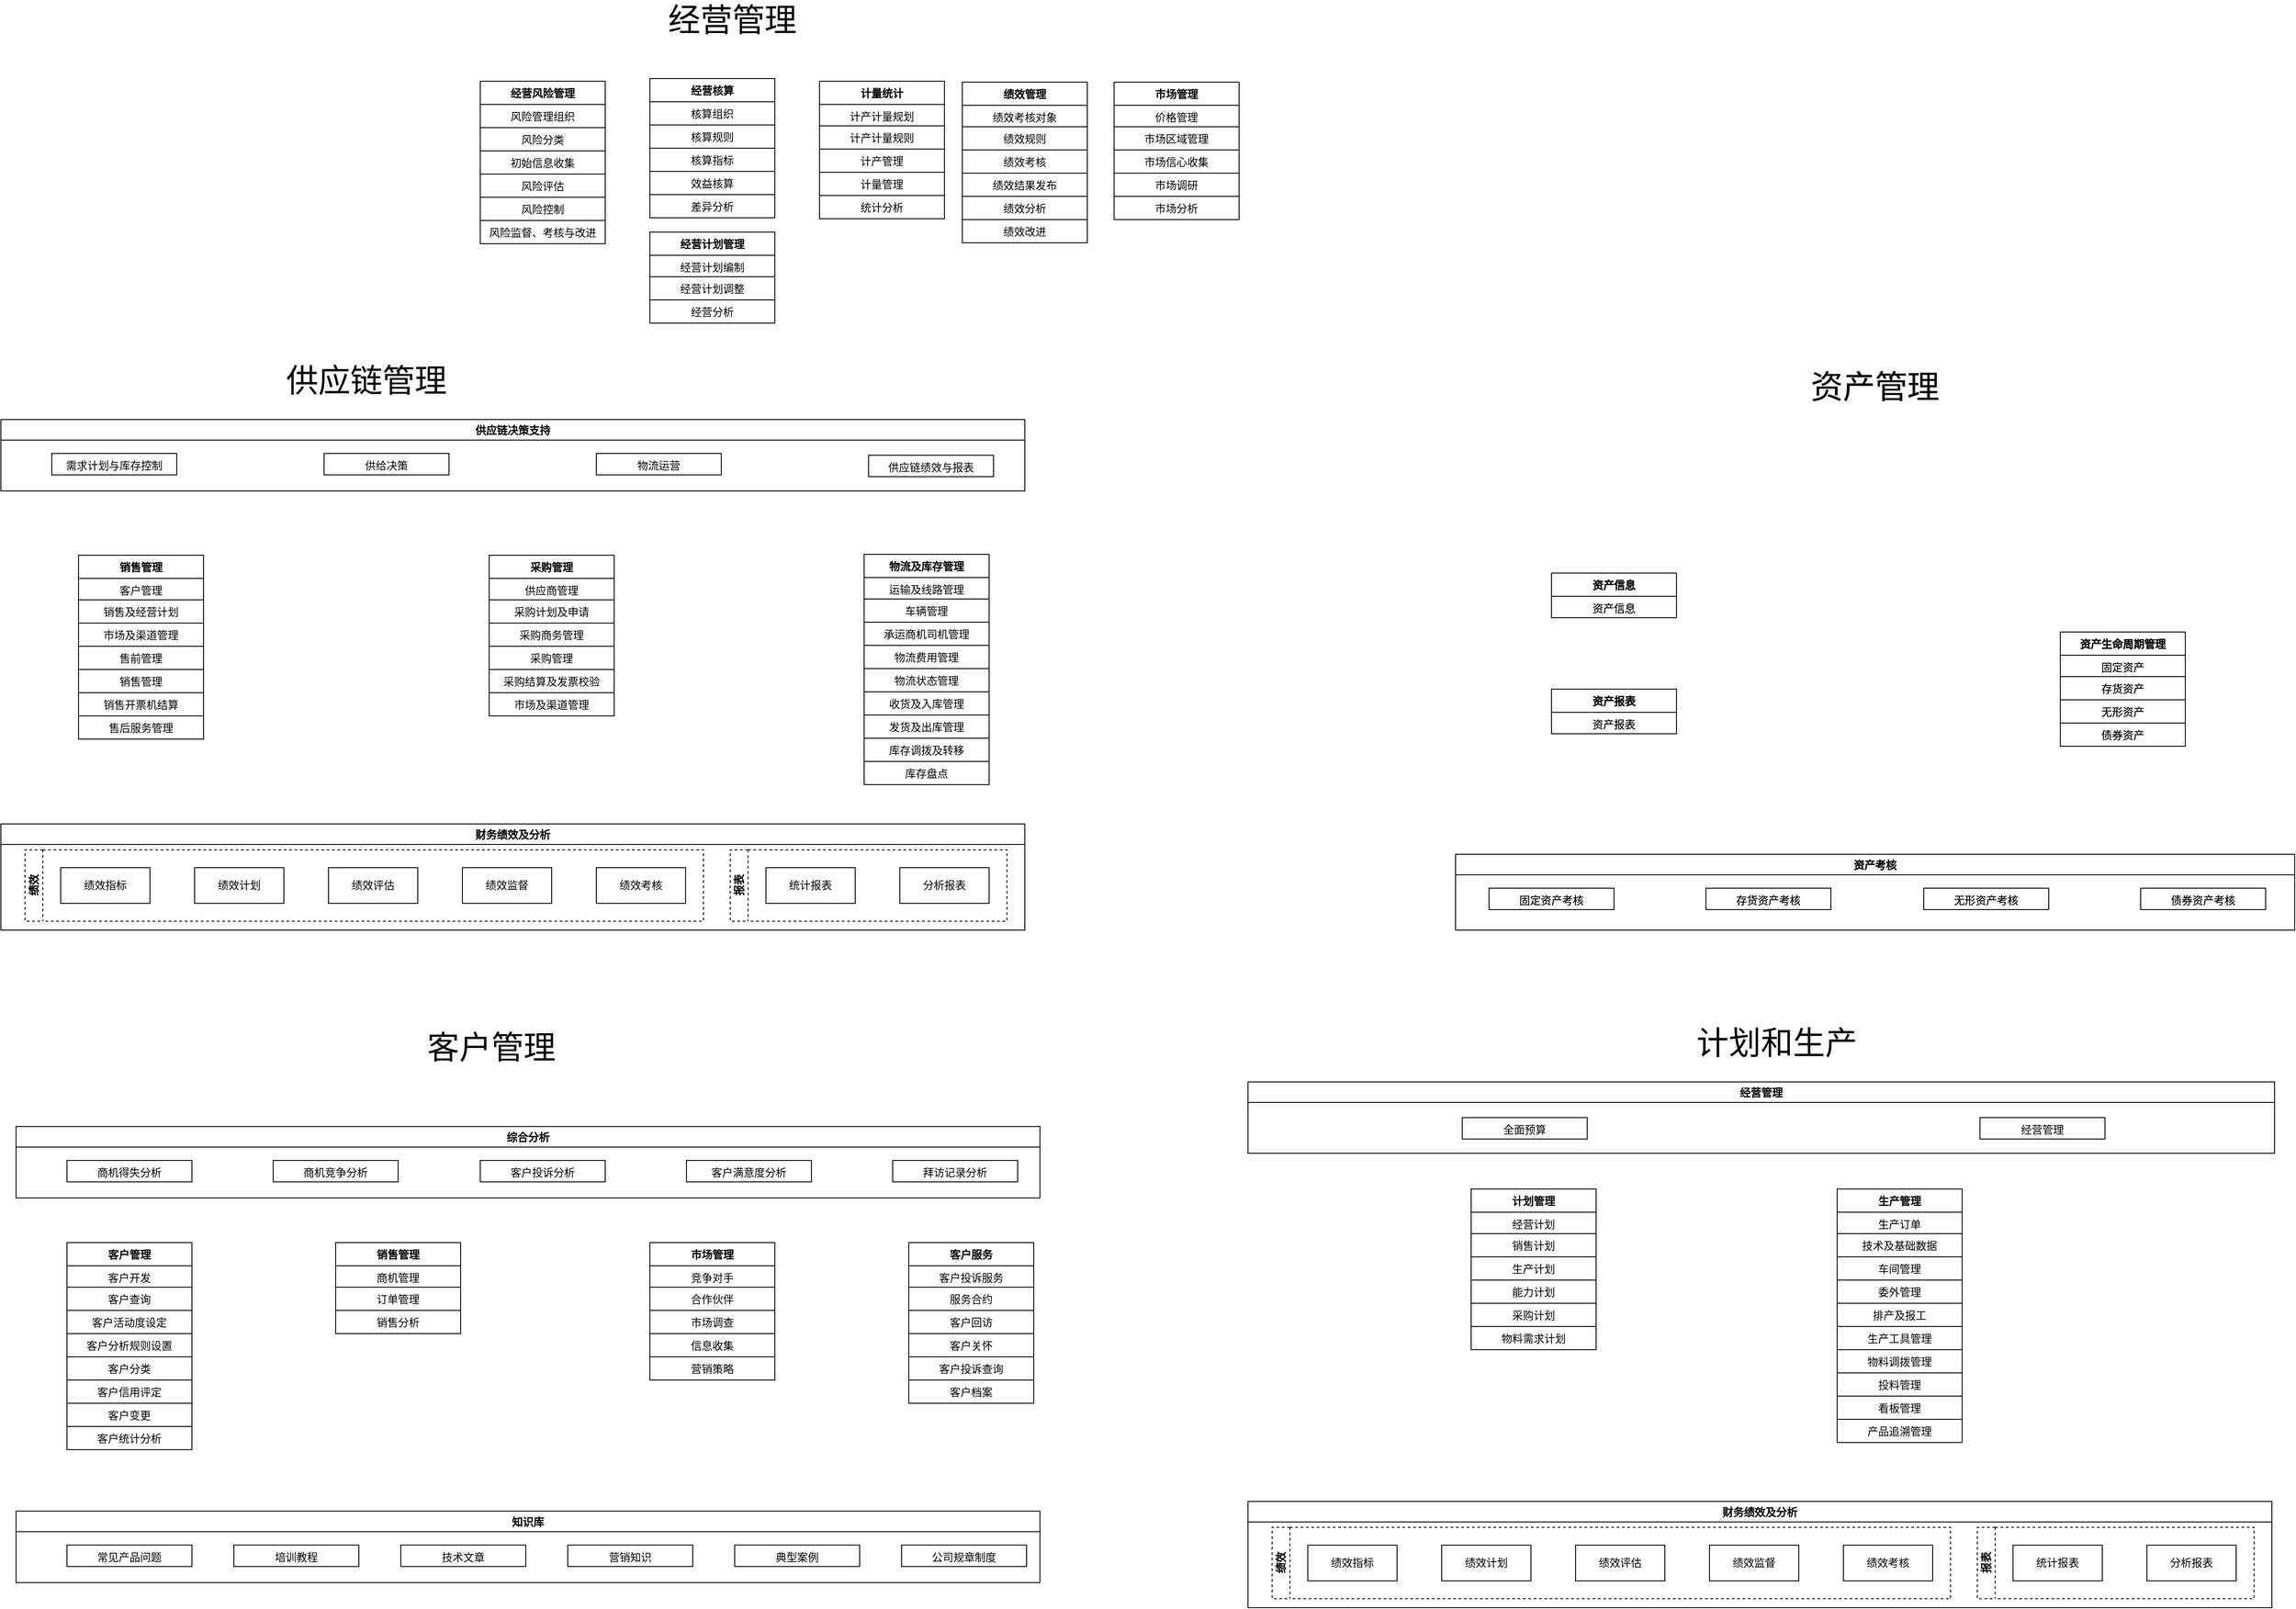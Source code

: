 <mxfile version="10.9.6" type="github"><diagram name="业务集成总图" id="b520641d-4fe3-3701-9064-5fc419738815"><mxGraphModel dx="3144" dy="776" grid="1" gridSize="10" guides="1" tooltips="1" connect="1" arrows="1" fold="1" page="1" pageScale="1" pageWidth="1100" pageHeight="850" background="#ffffff" math="0" shadow="0"><root><mxCell id="0"/><mxCell id="1" style="locked=1;" parent="0" visible="0"/><mxCell id="4B3LizKGKi-yO3mvlld7-647" style="edgeStyle=orthogonalEdgeStyle;html=1;entryX=0;entryY=0.5;labelBackgroundColor=none;startFill=0;startSize=8;endFill=1;endSize=8;fontFamily=Verdana;fontSize=12;exitX=1;exitY=0.5;" parent="1" edge="1"><mxGeometry relative="1" as="geometry"><Array as="points"><mxPoint x="210" y="-106"/><mxPoint x="450" y="-106"/></Array><mxPoint x="210" y="-136.5" as="sourcePoint"/><mxPoint x="450" y="-136.5" as="targetPoint"/></mxGeometry></mxCell><mxCell id="EcIg0uMSFoVvrmFAKmlk-131" value="Function" style="swimlane;html=1;fontStyle=0;childLayout=stackLayout;horizontal=1;startSize=26;fillColor=#e0e0e0;horizontalStack=0;resizeParent=1;resizeLast=0;collapsible=1;marginBottom=0;swimlaneFillColor=#ffffff;align=center;rounded=1;shadow=0;comic=0;labelBackgroundColor=none;strokeColor=#000000;strokeWidth=1;fontFamily=Verdana;fontSize=12;fontColor=#000000;" vertex="1" parent="1"><mxGeometry x="520" y="290" width="160" height="110" as="geometry"/></mxCell><mxCell id="EcIg0uMSFoVvrmFAKmlk-132" value="fdsafsa" style="text;html=1;strokeColor=none;fillColor=none;spacingLeft=4;spacingRight=4;whiteSpace=wrap;overflow=hidden;rotatable=0;points=[[0,0.5],[1,0.5]];portConstraint=eastwest;" vertex="1" parent="EcIg0uMSFoVvrmFAKmlk-131"><mxGeometry y="26" width="160" height="26" as="geometry"/></mxCell><mxCell id="EcIg0uMSFoVvrmFAKmlk-133" value="fsdfs" style="text;html=1;strokeColor=none;fillColor=none;spacingLeft=4;spacingRight=4;whiteSpace=wrap;overflow=hidden;rotatable=0;points=[[0,0.5],[1,0.5]];portConstraint=eastwest;" vertex="1" parent="EcIg0uMSFoVvrmFAKmlk-131"><mxGeometry y="52" width="160" height="26" as="geometry"/></mxCell><mxCell id="EcIg0uMSFoVvrmFAKmlk-134" value="Row 3" style="text;html=1;strokeColor=none;fillColor=none;spacingLeft=4;spacingRight=4;whiteSpace=wrap;overflow=hidden;rotatable=0;points=[[0,0.5],[1,0.5]];portConstraint=eastwest;" vertex="1" parent="EcIg0uMSFoVvrmFAKmlk-131"><mxGeometry y="78" width="160" height="26" as="geometry"/></mxCell><mxCell id="EcIg0uMSFoVvrmFAKmlk-135" value="Function" style="swimlane;html=1;fontStyle=0;childLayout=stackLayout;horizontal=1;startSize=26;fillColor=#e0e0e0;horizontalStack=0;resizeParent=1;resizeLast=0;collapsible=1;marginBottom=0;swimlaneFillColor=#ffffff;align=center;rounded=1;shadow=0;comic=0;labelBackgroundColor=none;strokeColor=#000000;strokeWidth=1;fontFamily=Verdana;fontSize=12;fontColor=#000000;" vertex="1" parent="1"><mxGeometry x="520" y="290" width="160" height="110" as="geometry"/></mxCell><mxCell id="EcIg0uMSFoVvrmFAKmlk-136" value="fdsafsa" style="text;html=1;strokeColor=none;fillColor=none;spacingLeft=4;spacingRight=4;whiteSpace=wrap;overflow=hidden;rotatable=0;points=[[0,0.5],[1,0.5]];portConstraint=eastwest;" vertex="1" parent="EcIg0uMSFoVvrmFAKmlk-135"><mxGeometry y="26" width="160" height="26" as="geometry"/></mxCell><mxCell id="EcIg0uMSFoVvrmFAKmlk-137" value="fsdfs" style="text;html=1;strokeColor=none;fillColor=none;spacingLeft=4;spacingRight=4;whiteSpace=wrap;overflow=hidden;rotatable=0;points=[[0,0.5],[1,0.5]];portConstraint=eastwest;" vertex="1" parent="EcIg0uMSFoVvrmFAKmlk-135"><mxGeometry y="52" width="160" height="26" as="geometry"/></mxCell><mxCell id="EcIg0uMSFoVvrmFAKmlk-138" value="Row 3" style="text;html=1;strokeColor=none;fillColor=none;spacingLeft=4;spacingRight=4;whiteSpace=wrap;overflow=hidden;rotatable=0;points=[[0,0.5],[1,0.5]];portConstraint=eastwest;" vertex="1" parent="EcIg0uMSFoVvrmFAKmlk-135"><mxGeometry y="78" width="160" height="26" as="geometry"/></mxCell><mxCell id="EcIg0uMSFoVvrmFAKmlk-1" value="经营管理" style="" parent="0"/><mxCell id="EcIg0uMSFoVvrmFAKmlk-95" value="&lt;font style=&quot;font-size: 36px&quot;&gt;经营管理&lt;/font&gt;" style="text;html=1;strokeColor=none;fillColor=none;align=center;verticalAlign=middle;whiteSpace=wrap;rounded=0;" vertex="1" parent="EcIg0uMSFoVvrmFAKmlk-1"><mxGeometry x="400" y="550" width="245" height="20" as="geometry"/></mxCell><mxCell id="EcIg0uMSFoVvrmFAKmlk-140" value="经营风险管理" style="swimlane;fontStyle=1;childLayout=stackLayout;horizontal=1;startSize=26;fillColor=none;horizontalStack=0;resizeParent=1;resizeParentMax=0;resizeLast=0;collapsible=1;marginBottom=0;align=center;strokeColor=#000000;" vertex="1" parent="EcIg0uMSFoVvrmFAKmlk-1"><mxGeometry x="240" y="629" width="140" height="182" as="geometry"><mxRectangle x="420" y="655" width="50" height="26" as="alternateBounds"/></mxGeometry></mxCell><object label="风险管理组织" 经营管理组织="风险管理组织" 风险分类="风险分类" id="EcIg0uMSFoVvrmFAKmlk-141"><mxCell style="text;strokeColor=#000000;fillColor=none;align=center;verticalAlign=top;spacingLeft=4;spacingRight=4;overflow=hidden;rotatable=0;points=[[0,0.5],[1,0.5]];portConstraint=eastwest;" vertex="1" parent="EcIg0uMSFoVvrmFAKmlk-140"><mxGeometry y="26" width="140" height="26" as="geometry"/></mxCell></object><object label="风险分类" 经营管理组织="" 风险分类="" id="EcIg0uMSFoVvrmFAKmlk-145"><mxCell style="text;strokeColor=#000000;fillColor=none;align=center;verticalAlign=top;spacingLeft=4;spacingRight=4;overflow=hidden;rotatable=0;points=[[0,0.5],[1,0.5]];portConstraint=eastwest;labelBorderColor=none;" vertex="1" parent="EcIg0uMSFoVvrmFAKmlk-140"><mxGeometry y="52" width="140" height="26" as="geometry"/></mxCell></object><mxCell id="EcIg0uMSFoVvrmFAKmlk-142" value="初始信息收集" style="text;strokeColor=#000000;fillColor=none;align=center;verticalAlign=top;spacingLeft=4;spacingRight=4;overflow=hidden;rotatable=0;points=[[0,0.5],[1,0.5]];portConstraint=eastwest;" vertex="1" parent="EcIg0uMSFoVvrmFAKmlk-140"><mxGeometry y="78" width="140" height="26" as="geometry"/></mxCell><mxCell id="EcIg0uMSFoVvrmFAKmlk-143" value="风险评估" style="text;strokeColor=#000000;fillColor=none;align=center;verticalAlign=top;spacingLeft=4;spacingRight=4;overflow=hidden;rotatable=0;points=[[0,0.5],[1,0.5]];portConstraint=eastwest;" vertex="1" parent="EcIg0uMSFoVvrmFAKmlk-140"><mxGeometry y="104" width="140" height="26" as="geometry"/></mxCell><mxCell id="EcIg0uMSFoVvrmFAKmlk-153" value="风险控制" style="text;strokeColor=#000000;fillColor=none;align=center;verticalAlign=top;spacingLeft=4;spacingRight=4;overflow=hidden;rotatable=0;points=[[0,0.5],[1,0.5]];portConstraint=eastwest;" vertex="1" parent="EcIg0uMSFoVvrmFAKmlk-140"><mxGeometry y="130" width="140" height="26" as="geometry"/></mxCell><mxCell id="EcIg0uMSFoVvrmFAKmlk-155" value="风险监督、考核与改进" style="text;strokeColor=#000000;fillColor=none;align=center;verticalAlign=top;spacingLeft=4;spacingRight=4;overflow=hidden;rotatable=0;points=[[0,0.5],[1,0.5]];portConstraint=eastwest;" vertex="1" parent="EcIg0uMSFoVvrmFAKmlk-140"><mxGeometry y="156" width="140" height="26" as="geometry"/></mxCell><mxCell id="EcIg0uMSFoVvrmFAKmlk-156" value="经营核算" style="swimlane;fontStyle=1;childLayout=stackLayout;horizontal=1;startSize=26;fillColor=none;horizontalStack=0;resizeParent=1;resizeParentMax=0;resizeLast=0;collapsible=1;marginBottom=0;align=center;strokeColor=#000000;" vertex="1" parent="EcIg0uMSFoVvrmFAKmlk-1"><mxGeometry x="430" y="626" width="140" height="156" as="geometry"><mxRectangle x="420" y="655" width="50" height="26" as="alternateBounds"/></mxGeometry></mxCell><object label="核算组织" 经营管理组织="风险管理组织" 风险分类="风险分类" id="EcIg0uMSFoVvrmFAKmlk-157"><mxCell style="text;strokeColor=#000000;fillColor=none;align=center;verticalAlign=top;spacingLeft=4;spacingRight=4;overflow=hidden;rotatable=0;points=[[0,0.5],[1,0.5]];portConstraint=eastwest;" vertex="1" parent="EcIg0uMSFoVvrmFAKmlk-156"><mxGeometry y="26" width="140" height="26" as="geometry"/></mxCell></object><object label="核算规则" 经营管理组织="" 风险分类="" id="EcIg0uMSFoVvrmFAKmlk-158"><mxCell style="text;strokeColor=#000000;fillColor=none;align=center;verticalAlign=top;spacingLeft=4;spacingRight=4;overflow=hidden;rotatable=0;points=[[0,0.5],[1,0.5]];portConstraint=eastwest;labelBorderColor=none;" vertex="1" parent="EcIg0uMSFoVvrmFAKmlk-156"><mxGeometry y="52" width="140" height="26" as="geometry"/></mxCell></object><mxCell id="EcIg0uMSFoVvrmFAKmlk-159" value="核算指标" style="text;strokeColor=#000000;fillColor=none;align=center;verticalAlign=top;spacingLeft=4;spacingRight=4;overflow=hidden;rotatable=0;points=[[0,0.5],[1,0.5]];portConstraint=eastwest;" vertex="1" parent="EcIg0uMSFoVvrmFAKmlk-156"><mxGeometry y="78" width="140" height="26" as="geometry"/></mxCell><mxCell id="EcIg0uMSFoVvrmFAKmlk-160" value="效益核算" style="text;strokeColor=#000000;fillColor=none;align=center;verticalAlign=top;spacingLeft=4;spacingRight=4;overflow=hidden;rotatable=0;points=[[0,0.5],[1,0.5]];portConstraint=eastwest;" vertex="1" parent="EcIg0uMSFoVvrmFAKmlk-156"><mxGeometry y="104" width="140" height="26" as="geometry"/></mxCell><mxCell id="EcIg0uMSFoVvrmFAKmlk-161" value="差异分析" style="text;strokeColor=#000000;fillColor=none;align=center;verticalAlign=top;spacingLeft=4;spacingRight=4;overflow=hidden;rotatable=0;points=[[0,0.5],[1,0.5]];portConstraint=eastwest;" vertex="1" parent="EcIg0uMSFoVvrmFAKmlk-156"><mxGeometry y="130" width="140" height="26" as="geometry"/></mxCell><mxCell id="EcIg0uMSFoVvrmFAKmlk-163" value="计量统计" style="swimlane;fontStyle=1;childLayout=stackLayout;horizontal=1;startSize=26;fillColor=none;horizontalStack=0;resizeParent=1;resizeParentMax=0;resizeLast=0;collapsible=1;marginBottom=0;align=center;strokeColor=#000000;" vertex="1" parent="EcIg0uMSFoVvrmFAKmlk-1"><mxGeometry x="620" y="629" width="140" height="154" as="geometry"><mxRectangle x="420" y="655" width="50" height="26" as="alternateBounds"/></mxGeometry></mxCell><object label="计产计量规划" 经营管理组织="风险管理组织" 风险分类="风险分类" id="EcIg0uMSFoVvrmFAKmlk-164"><mxCell style="text;strokeColor=#000000;fillColor=none;align=center;verticalAlign=top;spacingLeft=4;spacingRight=4;overflow=hidden;rotatable=0;points=[[0,0.5],[1,0.5]];portConstraint=eastwest;" vertex="1" parent="EcIg0uMSFoVvrmFAKmlk-163"><mxGeometry y="26" width="140" height="24" as="geometry"/></mxCell></object><object label="计产计量规则" 经营管理组织="" 风险分类="" id="EcIg0uMSFoVvrmFAKmlk-165"><mxCell style="text;strokeColor=#000000;fillColor=none;align=center;verticalAlign=top;spacingLeft=4;spacingRight=4;overflow=hidden;rotatable=0;points=[[0,0.5],[1,0.5]];portConstraint=eastwest;labelBorderColor=none;" vertex="1" parent="EcIg0uMSFoVvrmFAKmlk-163"><mxGeometry y="50" width="140" height="26" as="geometry"/></mxCell></object><mxCell id="EcIg0uMSFoVvrmFAKmlk-166" value="计产管理" style="text;strokeColor=#000000;fillColor=none;align=center;verticalAlign=top;spacingLeft=4;spacingRight=4;overflow=hidden;rotatable=0;points=[[0,0.5],[1,0.5]];portConstraint=eastwest;" vertex="1" parent="EcIg0uMSFoVvrmFAKmlk-163"><mxGeometry y="76" width="140" height="26" as="geometry"/></mxCell><mxCell id="EcIg0uMSFoVvrmFAKmlk-167" value="计量管理" style="text;strokeColor=#000000;fillColor=none;align=center;verticalAlign=top;spacingLeft=4;spacingRight=4;overflow=hidden;rotatable=0;points=[[0,0.5],[1,0.5]];portConstraint=eastwest;" vertex="1" parent="EcIg0uMSFoVvrmFAKmlk-163"><mxGeometry y="102" width="140" height="26" as="geometry"/></mxCell><mxCell id="EcIg0uMSFoVvrmFAKmlk-168" value="统计分析" style="text;strokeColor=#000000;fillColor=none;align=center;verticalAlign=top;spacingLeft=4;spacingRight=4;overflow=hidden;rotatable=0;points=[[0,0.5],[1,0.5]];portConstraint=eastwest;" vertex="1" parent="EcIg0uMSFoVvrmFAKmlk-163"><mxGeometry y="128" width="140" height="26" as="geometry"/></mxCell><mxCell id="EcIg0uMSFoVvrmFAKmlk-169" value="绩效管理" style="swimlane;fontStyle=1;childLayout=stackLayout;horizontal=1;startSize=26;fillColor=none;horizontalStack=0;resizeParent=1;resizeParentMax=0;resizeLast=0;collapsible=1;marginBottom=0;align=center;strokeColor=#000000;" vertex="1" parent="EcIg0uMSFoVvrmFAKmlk-1"><mxGeometry x="780" y="630" width="140" height="180" as="geometry"><mxRectangle x="420" y="655" width="50" height="26" as="alternateBounds"/></mxGeometry></mxCell><object label="绩效考核对象" 经营管理组织="风险管理组织" 风险分类="风险分类" id="EcIg0uMSFoVvrmFAKmlk-170"><mxCell style="text;strokeColor=#000000;fillColor=none;align=center;verticalAlign=top;spacingLeft=4;spacingRight=4;overflow=hidden;rotatable=0;points=[[0,0.5],[1,0.5]];portConstraint=eastwest;" vertex="1" parent="EcIg0uMSFoVvrmFAKmlk-169"><mxGeometry y="26" width="140" height="24" as="geometry"/></mxCell></object><object label="绩效规则" 经营管理组织="" 风险分类="" id="EcIg0uMSFoVvrmFAKmlk-171"><mxCell style="text;strokeColor=#000000;fillColor=none;align=center;verticalAlign=top;spacingLeft=4;spacingRight=4;overflow=hidden;rotatable=0;points=[[0,0.5],[1,0.5]];portConstraint=eastwest;labelBorderColor=none;" vertex="1" parent="EcIg0uMSFoVvrmFAKmlk-169"><mxGeometry y="50" width="140" height="26" as="geometry"/></mxCell></object><mxCell id="EcIg0uMSFoVvrmFAKmlk-172" value="绩效考核" style="text;strokeColor=#000000;fillColor=none;align=center;verticalAlign=top;spacingLeft=4;spacingRight=4;overflow=hidden;rotatable=0;points=[[0,0.5],[1,0.5]];portConstraint=eastwest;" vertex="1" parent="EcIg0uMSFoVvrmFAKmlk-169"><mxGeometry y="76" width="140" height="26" as="geometry"/></mxCell><mxCell id="EcIg0uMSFoVvrmFAKmlk-173" value="绩效结果发布" style="text;strokeColor=#000000;fillColor=none;align=center;verticalAlign=top;spacingLeft=4;spacingRight=4;overflow=hidden;rotatable=0;points=[[0,0.5],[1,0.5]];portConstraint=eastwest;" vertex="1" parent="EcIg0uMSFoVvrmFAKmlk-169"><mxGeometry y="102" width="140" height="26" as="geometry"/></mxCell><mxCell id="EcIg0uMSFoVvrmFAKmlk-174" value="绩效分析" style="text;strokeColor=#000000;fillColor=none;align=center;verticalAlign=top;spacingLeft=4;spacingRight=4;overflow=hidden;rotatable=0;points=[[0,0.5],[1,0.5]];portConstraint=eastwest;" vertex="1" parent="EcIg0uMSFoVvrmFAKmlk-169"><mxGeometry y="128" width="140" height="26" as="geometry"/></mxCell><mxCell id="EcIg0uMSFoVvrmFAKmlk-175" value="绩效改进" style="text;strokeColor=#000000;fillColor=none;align=center;verticalAlign=top;spacingLeft=4;spacingRight=4;overflow=hidden;rotatable=0;points=[[0,0.5],[1,0.5]];portConstraint=eastwest;" vertex="1" parent="EcIg0uMSFoVvrmFAKmlk-169"><mxGeometry y="154" width="140" height="26" as="geometry"/></mxCell><mxCell id="EcIg0uMSFoVvrmFAKmlk-176" value="市场管理" style="swimlane;fontStyle=1;childLayout=stackLayout;horizontal=1;startSize=26;fillColor=none;horizontalStack=0;resizeParent=1;resizeParentMax=0;resizeLast=0;collapsible=1;marginBottom=0;align=center;strokeColor=#000000;" vertex="1" parent="EcIg0uMSFoVvrmFAKmlk-1"><mxGeometry x="950" y="630" width="140" height="154" as="geometry"><mxRectangle x="420" y="655" width="50" height="26" as="alternateBounds"/></mxGeometry></mxCell><object label="价格管理" 经营管理组织="风险管理组织" 风险分类="风险分类" id="EcIg0uMSFoVvrmFAKmlk-177"><mxCell style="text;strokeColor=#000000;fillColor=none;align=center;verticalAlign=top;spacingLeft=4;spacingRight=4;overflow=hidden;rotatable=0;points=[[0,0.5],[1,0.5]];portConstraint=eastwest;" vertex="1" parent="EcIg0uMSFoVvrmFAKmlk-176"><mxGeometry y="26" width="140" height="24" as="geometry"/></mxCell></object><object label="市场区域管理" 经营管理组织="" 风险分类="" id="EcIg0uMSFoVvrmFAKmlk-178"><mxCell style="text;strokeColor=#000000;fillColor=none;align=center;verticalAlign=top;spacingLeft=4;spacingRight=4;overflow=hidden;rotatable=0;points=[[0,0.5],[1,0.5]];portConstraint=eastwest;labelBorderColor=none;" vertex="1" parent="EcIg0uMSFoVvrmFAKmlk-176"><mxGeometry y="50" width="140" height="26" as="geometry"/></mxCell></object><mxCell id="EcIg0uMSFoVvrmFAKmlk-179" value="市场信心收集" style="text;strokeColor=#000000;fillColor=none;align=center;verticalAlign=top;spacingLeft=4;spacingRight=4;overflow=hidden;rotatable=0;points=[[0,0.5],[1,0.5]];portConstraint=eastwest;" vertex="1" parent="EcIg0uMSFoVvrmFAKmlk-176"><mxGeometry y="76" width="140" height="26" as="geometry"/></mxCell><mxCell id="EcIg0uMSFoVvrmFAKmlk-180" value="市场调研" style="text;strokeColor=#000000;fillColor=none;align=center;verticalAlign=top;spacingLeft=4;spacingRight=4;overflow=hidden;rotatable=0;points=[[0,0.5],[1,0.5]];portConstraint=eastwest;" vertex="1" parent="EcIg0uMSFoVvrmFAKmlk-176"><mxGeometry y="102" width="140" height="26" as="geometry"/></mxCell><mxCell id="EcIg0uMSFoVvrmFAKmlk-181" value="市场分析" style="text;strokeColor=#000000;fillColor=none;align=center;verticalAlign=top;spacingLeft=4;spacingRight=4;overflow=hidden;rotatable=0;points=[[0,0.5],[1,0.5]];portConstraint=eastwest;" vertex="1" parent="EcIg0uMSFoVvrmFAKmlk-176"><mxGeometry y="128" width="140" height="26" as="geometry"/></mxCell><mxCell id="EcIg0uMSFoVvrmFAKmlk-183" value="经营计划管理" style="swimlane;fontStyle=1;childLayout=stackLayout;horizontal=1;startSize=26;fillColor=none;horizontalStack=0;resizeParent=1;resizeParentMax=0;resizeLast=0;collapsible=1;marginBottom=0;align=center;strokeColor=#000000;" vertex="1" parent="EcIg0uMSFoVvrmFAKmlk-1"><mxGeometry x="430" y="798" width="140" height="102" as="geometry"><mxRectangle x="420" y="655" width="50" height="26" as="alternateBounds"/></mxGeometry></mxCell><object label="经营计划编制" 经营管理组织="风险管理组织" 风险分类="风险分类" id="EcIg0uMSFoVvrmFAKmlk-184"><mxCell style="text;strokeColor=#000000;fillColor=none;align=center;verticalAlign=top;spacingLeft=4;spacingRight=4;overflow=hidden;rotatable=0;points=[[0,0.5],[1,0.5]];portConstraint=eastwest;" vertex="1" parent="EcIg0uMSFoVvrmFAKmlk-183"><mxGeometry y="26" width="140" height="24" as="geometry"/></mxCell></object><object label="经营计划调整" 经营管理组织="" 风险分类="" id="EcIg0uMSFoVvrmFAKmlk-185"><mxCell style="text;strokeColor=#000000;fillColor=none;align=center;verticalAlign=top;spacingLeft=4;spacingRight=4;overflow=hidden;rotatable=0;points=[[0,0.5],[1,0.5]];portConstraint=eastwest;labelBorderColor=none;" vertex="1" parent="EcIg0uMSFoVvrmFAKmlk-183"><mxGeometry y="50" width="140" height="26" as="geometry"/></mxCell></object><mxCell id="EcIg0uMSFoVvrmFAKmlk-186" value="经营分析" style="text;strokeColor=#000000;fillColor=none;align=center;verticalAlign=top;spacingLeft=4;spacingRight=4;overflow=hidden;rotatable=0;points=[[0,0.5],[1,0.5]];portConstraint=eastwest;" vertex="1" parent="EcIg0uMSFoVvrmFAKmlk-183"><mxGeometry y="76" width="140" height="26" as="geometry"/></mxCell><mxCell id="EcIg0uMSFoVvrmFAKmlk-189" value="供应链管理" style="" parent="0"/><mxCell id="EcIg0uMSFoVvrmFAKmlk-194" value="&lt;span style=&quot;font-size: 36px&quot;&gt;供应链管理&lt;/span&gt;" style="text;html=1;strokeColor=none;fillColor=none;align=center;verticalAlign=middle;whiteSpace=wrap;rounded=0;" vertex="1" parent="EcIg0uMSFoVvrmFAKmlk-189"><mxGeometry x="-10" y="954" width="245" height="20" as="geometry"/></mxCell><mxCell id="EcIg0uMSFoVvrmFAKmlk-190" value="销售管理" style="swimlane;fontStyle=1;childLayout=stackLayout;horizontal=1;startSize=26;fillColor=none;horizontalStack=0;resizeParent=1;resizeParentMax=0;resizeLast=0;collapsible=1;marginBottom=0;align=center;strokeColor=#000000;" vertex="1" parent="EcIg0uMSFoVvrmFAKmlk-189"><mxGeometry x="-210" y="1160" width="140" height="206" as="geometry"><mxRectangle x="420" y="655" width="50" height="26" as="alternateBounds"/></mxGeometry></mxCell><object label="客户管理" 经营管理组织="风险管理组织" 风险分类="风险分类" id="EcIg0uMSFoVvrmFAKmlk-191"><mxCell style="text;strokeColor=#000000;fillColor=none;align=center;verticalAlign=top;spacingLeft=4;spacingRight=4;overflow=hidden;rotatable=0;points=[[0,0.5],[1,0.5]];portConstraint=eastwest;" vertex="1" parent="EcIg0uMSFoVvrmFAKmlk-190"><mxGeometry y="26" width="140" height="24" as="geometry"/></mxCell></object><object label="销售及经营计划&#10;" 经营管理组织="" 风险分类="" id="EcIg0uMSFoVvrmFAKmlk-192"><mxCell style="text;strokeColor=#000000;fillColor=none;align=center;verticalAlign=top;spacingLeft=4;spacingRight=4;overflow=hidden;rotatable=0;points=[[0,0.5],[1,0.5]];portConstraint=eastwest;labelBorderColor=none;" vertex="1" parent="EcIg0uMSFoVvrmFAKmlk-190"><mxGeometry y="50" width="140" height="26" as="geometry"/></mxCell></object><mxCell id="EcIg0uMSFoVvrmFAKmlk-193" value="市场及渠道管理" style="text;strokeColor=#000000;fillColor=none;align=center;verticalAlign=top;spacingLeft=4;spacingRight=4;overflow=hidden;rotatable=0;points=[[0,0.5],[1,0.5]];portConstraint=eastwest;" vertex="1" parent="EcIg0uMSFoVvrmFAKmlk-190"><mxGeometry y="76" width="140" height="26" as="geometry"/></mxCell><mxCell id="EcIg0uMSFoVvrmFAKmlk-213" value="售前管理" style="text;strokeColor=#000000;fillColor=none;align=center;verticalAlign=top;spacingLeft=4;spacingRight=4;overflow=hidden;rotatable=0;points=[[0,0.5],[1,0.5]];portConstraint=eastwest;" vertex="1" parent="EcIg0uMSFoVvrmFAKmlk-190"><mxGeometry y="102" width="140" height="26" as="geometry"/></mxCell><mxCell id="EcIg0uMSFoVvrmFAKmlk-214" value="销售管理" style="text;strokeColor=#000000;fillColor=none;align=center;verticalAlign=top;spacingLeft=4;spacingRight=4;overflow=hidden;rotatable=0;points=[[0,0.5],[1,0.5]];portConstraint=eastwest;" vertex="1" parent="EcIg0uMSFoVvrmFAKmlk-190"><mxGeometry y="128" width="140" height="26" as="geometry"/></mxCell><mxCell id="EcIg0uMSFoVvrmFAKmlk-215" value="销售开票机结算" style="text;strokeColor=#000000;fillColor=none;align=center;verticalAlign=top;spacingLeft=4;spacingRight=4;overflow=hidden;rotatable=0;points=[[0,0.5],[1,0.5]];portConstraint=eastwest;" vertex="1" parent="EcIg0uMSFoVvrmFAKmlk-190"><mxGeometry y="154" width="140" height="26" as="geometry"/></mxCell><mxCell id="EcIg0uMSFoVvrmFAKmlk-216" value="售后服务管理" style="text;strokeColor=#000000;fillColor=none;align=center;verticalAlign=top;spacingLeft=4;spacingRight=4;overflow=hidden;rotatable=0;points=[[0,0.5],[1,0.5]];portConstraint=eastwest;" vertex="1" parent="EcIg0uMSFoVvrmFAKmlk-190"><mxGeometry y="180" width="140" height="26" as="geometry"/></mxCell><mxCell id="EcIg0uMSFoVvrmFAKmlk-203" value="供应链决策支持" style="swimlane;strokeColor=#000000;fillColor=none;align=center;startSize=23;" vertex="1" parent="EcIg0uMSFoVvrmFAKmlk-189"><mxGeometry x="-297" y="1008" width="1147" height="80" as="geometry"/></mxCell><object label="需求计划与库存控制" 经营管理组织="风险管理组织" 风险分类="风险分类" id="EcIg0uMSFoVvrmFAKmlk-206"><mxCell style="text;strokeColor=#000000;fillColor=none;align=center;verticalAlign=top;spacingLeft=4;spacingRight=4;overflow=hidden;rotatable=0;points=[[0,0.5],[1,0.5]];portConstraint=eastwest;" vertex="1" parent="EcIg0uMSFoVvrmFAKmlk-203"><mxGeometry x="57" y="38" width="140" height="24" as="geometry"/></mxCell></object><object label="供给决策" 经营管理组织="风险管理组织" 风险分类="风险分类" id="EcIg0uMSFoVvrmFAKmlk-207"><mxCell style="text;strokeColor=#000000;fillColor=none;align=center;verticalAlign=top;spacingLeft=4;spacingRight=4;overflow=hidden;rotatable=0;points=[[0,0.5],[1,0.5]];portConstraint=eastwest;" vertex="1" parent="EcIg0uMSFoVvrmFAKmlk-203"><mxGeometry x="362" y="38" width="140" height="24" as="geometry"/></mxCell></object><object label="物流运营" 经营管理组织="风险管理组织" 风险分类="风险分类" id="EcIg0uMSFoVvrmFAKmlk-209"><mxCell style="text;strokeColor=#000000;fillColor=none;align=center;verticalAlign=top;spacingLeft=4;spacingRight=4;overflow=hidden;rotatable=0;points=[[0,0.5],[1,0.5]];portConstraint=eastwest;" vertex="1" parent="EcIg0uMSFoVvrmFAKmlk-203"><mxGeometry x="667" y="38" width="140" height="24" as="geometry"/></mxCell></object><object label="供应链绩效与报表" 经营管理组织="风险管理组织" 风险分类="风险分类" id="EcIg0uMSFoVvrmFAKmlk-211"><mxCell style="text;strokeColor=#000000;fillColor=none;align=center;verticalAlign=top;spacingLeft=4;spacingRight=4;overflow=hidden;rotatable=0;points=[[0,0.5],[1,0.5]];portConstraint=eastwest;" vertex="1" parent="EcIg0uMSFoVvrmFAKmlk-203"><mxGeometry x="972" y="40" width="140" height="24" as="geometry"/></mxCell></object><mxCell id="EcIg0uMSFoVvrmFAKmlk-225" value="采购管理" style="swimlane;fontStyle=1;childLayout=stackLayout;horizontal=1;startSize=26;fillColor=none;horizontalStack=0;resizeParent=1;resizeParentMax=0;resizeLast=0;collapsible=1;marginBottom=0;align=center;strokeColor=#000000;" vertex="1" parent="EcIg0uMSFoVvrmFAKmlk-189"><mxGeometry x="250" y="1160" width="140" height="180" as="geometry"><mxRectangle x="420" y="655" width="50" height="26" as="alternateBounds"/></mxGeometry></mxCell><object label="供应商管理" 经营管理组织="风险管理组织" 风险分类="风险分类" id="EcIg0uMSFoVvrmFAKmlk-226"><mxCell style="text;strokeColor=#000000;fillColor=none;align=center;verticalAlign=top;spacingLeft=4;spacingRight=4;overflow=hidden;rotatable=0;points=[[0,0.5],[1,0.5]];portConstraint=eastwest;" vertex="1" parent="EcIg0uMSFoVvrmFAKmlk-225"><mxGeometry y="26" width="140" height="24" as="geometry"/></mxCell></object><mxCell id="EcIg0uMSFoVvrmFAKmlk-228" value="采购计划及申请" style="text;strokeColor=#000000;fillColor=none;align=center;verticalAlign=top;spacingLeft=4;spacingRight=4;overflow=hidden;rotatable=0;points=[[0,0.5],[1,0.5]];portConstraint=eastwest;" vertex="1" parent="EcIg0uMSFoVvrmFAKmlk-225"><mxGeometry y="50" width="140" height="26" as="geometry"/></mxCell><mxCell id="EcIg0uMSFoVvrmFAKmlk-229" value="采购商务管理" style="text;strokeColor=#000000;fillColor=none;align=center;verticalAlign=top;spacingLeft=4;spacingRight=4;overflow=hidden;rotatable=0;points=[[0,0.5],[1,0.5]];portConstraint=eastwest;" vertex="1" parent="EcIg0uMSFoVvrmFAKmlk-225"><mxGeometry y="76" width="140" height="26" as="geometry"/></mxCell><mxCell id="EcIg0uMSFoVvrmFAKmlk-230" value="采购管理" style="text;strokeColor=#000000;fillColor=none;align=center;verticalAlign=top;spacingLeft=4;spacingRight=4;overflow=hidden;rotatable=0;points=[[0,0.5],[1,0.5]];portConstraint=eastwest;" vertex="1" parent="EcIg0uMSFoVvrmFAKmlk-225"><mxGeometry y="102" width="140" height="26" as="geometry"/></mxCell><mxCell id="EcIg0uMSFoVvrmFAKmlk-231" value="采购结算及发票校验" style="text;strokeColor=#000000;fillColor=none;align=center;verticalAlign=top;spacingLeft=4;spacingRight=4;overflow=hidden;rotatable=0;points=[[0,0.5],[1,0.5]];portConstraint=eastwest;" vertex="1" parent="EcIg0uMSFoVvrmFAKmlk-225"><mxGeometry y="128" width="140" height="26" as="geometry"/></mxCell><object label="市场及渠道管理" 经营管理组织="" 风险分类="" id="EcIg0uMSFoVvrmFAKmlk-227"><mxCell style="text;strokeColor=#000000;fillColor=none;align=center;verticalAlign=top;spacingLeft=4;spacingRight=4;overflow=hidden;rotatable=0;points=[[0,0.5],[1,0.5]];portConstraint=eastwest;labelBorderColor=none;" vertex="1" parent="EcIg0uMSFoVvrmFAKmlk-225"><mxGeometry y="154" width="140" height="26" as="geometry"/></mxCell></object><mxCell id="EcIg0uMSFoVvrmFAKmlk-240" value="物流及库存管理" style="swimlane;fontStyle=1;childLayout=stackLayout;horizontal=1;startSize=26;fillColor=none;horizontalStack=0;resizeParent=1;resizeParentMax=0;resizeLast=0;collapsible=1;marginBottom=0;align=center;strokeColor=#000000;" vertex="1" parent="EcIg0uMSFoVvrmFAKmlk-189"><mxGeometry x="670" y="1159" width="140" height="258" as="geometry"><mxRectangle x="420" y="655" width="50" height="26" as="alternateBounds"/></mxGeometry></mxCell><object label="运输及线路管理" 经营管理组织="风险管理组织" 风险分类="风险分类" id="EcIg0uMSFoVvrmFAKmlk-241"><mxCell style="text;strokeColor=#000000;fillColor=none;align=center;verticalAlign=top;spacingLeft=4;spacingRight=4;overflow=hidden;rotatable=0;points=[[0,0.5],[1,0.5]];portConstraint=eastwest;" vertex="1" parent="EcIg0uMSFoVvrmFAKmlk-240"><mxGeometry y="26" width="140" height="24" as="geometry"/></mxCell></object><object label="车辆管理" 经营管理组织="" 风险分类="" id="EcIg0uMSFoVvrmFAKmlk-242"><mxCell style="text;strokeColor=#000000;fillColor=none;align=center;verticalAlign=top;spacingLeft=4;spacingRight=4;overflow=hidden;rotatable=0;points=[[0,0.5],[1,0.5]];portConstraint=eastwest;labelBorderColor=none;" vertex="1" parent="EcIg0uMSFoVvrmFAKmlk-240"><mxGeometry y="50" width="140" height="26" as="geometry"/></mxCell></object><mxCell id="EcIg0uMSFoVvrmFAKmlk-243" value="承运商机司机管理" style="text;strokeColor=#000000;fillColor=none;align=center;verticalAlign=top;spacingLeft=4;spacingRight=4;overflow=hidden;rotatable=0;points=[[0,0.5],[1,0.5]];portConstraint=eastwest;" vertex="1" parent="EcIg0uMSFoVvrmFAKmlk-240"><mxGeometry y="76" width="140" height="26" as="geometry"/></mxCell><mxCell id="EcIg0uMSFoVvrmFAKmlk-244" value="物流费用管理&#10;" style="text;strokeColor=#000000;fillColor=none;align=center;verticalAlign=top;spacingLeft=4;spacingRight=4;overflow=hidden;rotatable=0;points=[[0,0.5],[1,0.5]];portConstraint=eastwest;" vertex="1" parent="EcIg0uMSFoVvrmFAKmlk-240"><mxGeometry y="102" width="140" height="26" as="geometry"/></mxCell><mxCell id="EcIg0uMSFoVvrmFAKmlk-245" value="物流状态管理" style="text;strokeColor=#000000;fillColor=none;align=center;verticalAlign=top;spacingLeft=4;spacingRight=4;overflow=hidden;rotatable=0;points=[[0,0.5],[1,0.5]];portConstraint=eastwest;" vertex="1" parent="EcIg0uMSFoVvrmFAKmlk-240"><mxGeometry y="128" width="140" height="26" as="geometry"/></mxCell><mxCell id="EcIg0uMSFoVvrmFAKmlk-246" value="收货及入库管理" style="text;strokeColor=#000000;fillColor=none;align=center;verticalAlign=top;spacingLeft=4;spacingRight=4;overflow=hidden;rotatable=0;points=[[0,0.5],[1,0.5]];portConstraint=eastwest;" vertex="1" parent="EcIg0uMSFoVvrmFAKmlk-240"><mxGeometry y="154" width="140" height="26" as="geometry"/></mxCell><mxCell id="EcIg0uMSFoVvrmFAKmlk-247" value="发货及出库管理&#10;" style="text;strokeColor=#000000;fillColor=none;align=center;verticalAlign=top;spacingLeft=4;spacingRight=4;overflow=hidden;rotatable=0;points=[[0,0.5],[1,0.5]];portConstraint=eastwest;" vertex="1" parent="EcIg0uMSFoVvrmFAKmlk-240"><mxGeometry y="180" width="140" height="26" as="geometry"/></mxCell><mxCell id="EcIg0uMSFoVvrmFAKmlk-248" value="库存调拨及转移" style="text;strokeColor=#000000;fillColor=none;align=center;verticalAlign=top;spacingLeft=4;spacingRight=4;overflow=hidden;rotatable=0;points=[[0,0.5],[1,0.5]];portConstraint=eastwest;" vertex="1" parent="EcIg0uMSFoVvrmFAKmlk-240"><mxGeometry y="206" width="140" height="26" as="geometry"/></mxCell><mxCell id="EcIg0uMSFoVvrmFAKmlk-249" value="库存盘点" style="text;strokeColor=#000000;fillColor=none;align=center;verticalAlign=top;spacingLeft=4;spacingRight=4;overflow=hidden;rotatable=0;points=[[0,0.5],[1,0.5]];portConstraint=eastwest;" vertex="1" parent="EcIg0uMSFoVvrmFAKmlk-240"><mxGeometry y="232" width="140" height="26" as="geometry"/></mxCell><mxCell id="EcIg0uMSFoVvrmFAKmlk-260" value="财务绩效及分析" style="swimlane;strokeColor=#000000;fillColor=none;align=center;startSize=23;" vertex="1" parent="EcIg0uMSFoVvrmFAKmlk-189"><mxGeometry x="-297" y="1461" width="1147" height="119" as="geometry"/></mxCell><mxCell id="EcIg0uMSFoVvrmFAKmlk-265" value="绩效" style="swimlane;html=1;startSize=20;horizontal=0;childLayout=treeLayout;horizontalTree=1;resizable=0;containerType=tree;strokeColor=#000000;fillColor=none;align=center;dashed=1;" vertex="1" parent="EcIg0uMSFoVvrmFAKmlk-260"><mxGeometry x="27" y="29" width="760" height="80" as="geometry"/></mxCell><mxCell id="EcIg0uMSFoVvrmFAKmlk-266" value="绩效指标" style="whiteSpace=wrap;html=1;" vertex="1" parent="EcIg0uMSFoVvrmFAKmlk-265"><mxGeometry x="40" y="20" width="100" height="40" as="geometry"/></mxCell><mxCell id="EcIg0uMSFoVvrmFAKmlk-267" value="绩效计划" style="whiteSpace=wrap;html=1;" vertex="1" parent="EcIg0uMSFoVvrmFAKmlk-265"><mxGeometry x="190" y="20" width="100" height="40" as="geometry"/></mxCell><mxCell id="EcIg0uMSFoVvrmFAKmlk-268" value="" style="edgeStyle=elbowEdgeStyle;elbow=horizontal;html=1;rounded=0;strokeColor=none;" edge="1" parent="EcIg0uMSFoVvrmFAKmlk-265" source="EcIg0uMSFoVvrmFAKmlk-266" target="EcIg0uMSFoVvrmFAKmlk-267"><mxGeometry relative="1" as="geometry"/></mxCell><mxCell id="EcIg0uMSFoVvrmFAKmlk-271" value="" style="edgeStyle=elbowEdgeStyle;elbow=horizontal;html=1;rounded=0;strokeColor=none;" edge="1" target="EcIg0uMSFoVvrmFAKmlk-272" source="EcIg0uMSFoVvrmFAKmlk-267" parent="EcIg0uMSFoVvrmFAKmlk-265"><mxGeometry relative="1" as="geometry"><mxPoint x="-130" y="1530" as="sourcePoint"/></mxGeometry></mxCell><mxCell id="EcIg0uMSFoVvrmFAKmlk-272" value="绩效评估" style="whiteSpace=wrap;html=1;" vertex="1" parent="EcIg0uMSFoVvrmFAKmlk-265"><mxGeometry x="340" y="20" width="100" height="40" as="geometry"/></mxCell><mxCell id="EcIg0uMSFoVvrmFAKmlk-273" value="" style="edgeStyle=elbowEdgeStyle;elbow=horizontal;html=1;rounded=0;strokeColor=none;" edge="1" target="EcIg0uMSFoVvrmFAKmlk-274" source="EcIg0uMSFoVvrmFAKmlk-272" parent="EcIg0uMSFoVvrmFAKmlk-265"><mxGeometry relative="1" as="geometry"><mxPoint x="20" y="1530" as="sourcePoint"/></mxGeometry></mxCell><mxCell id="EcIg0uMSFoVvrmFAKmlk-274" value="绩效监督" style="whiteSpace=wrap;html=1;" vertex="1" parent="EcIg0uMSFoVvrmFAKmlk-265"><mxGeometry x="490" y="20" width="100" height="40" as="geometry"/></mxCell><mxCell id="EcIg0uMSFoVvrmFAKmlk-275" value="" style="edgeStyle=elbowEdgeStyle;elbow=horizontal;html=1;rounded=0;strokeColor=none;" edge="1" target="EcIg0uMSFoVvrmFAKmlk-276" source="EcIg0uMSFoVvrmFAKmlk-274" parent="EcIg0uMSFoVvrmFAKmlk-265"><mxGeometry relative="1" as="geometry"><mxPoint x="170" y="1530" as="sourcePoint"/></mxGeometry></mxCell><mxCell id="EcIg0uMSFoVvrmFAKmlk-276" value="绩效考核" style="whiteSpace=wrap;html=1;" vertex="1" parent="EcIg0uMSFoVvrmFAKmlk-265"><mxGeometry x="640" y="20" width="100" height="40" as="geometry"/></mxCell><mxCell id="EcIg0uMSFoVvrmFAKmlk-277" value="报表" style="swimlane;html=1;startSize=20;horizontal=0;childLayout=treeLayout;horizontalTree=1;resizable=0;containerType=tree;strokeColor=#000000;fillColor=none;align=center;dashed=1;" vertex="1" parent="EcIg0uMSFoVvrmFAKmlk-260"><mxGeometry x="817" y="29" width="310" height="80" as="geometry"/></mxCell><mxCell id="EcIg0uMSFoVvrmFAKmlk-278" value="统计报表" style="whiteSpace=wrap;html=1;" vertex="1" parent="EcIg0uMSFoVvrmFAKmlk-277"><mxGeometry x="40" y="20" width="100" height="40" as="geometry"/></mxCell><mxCell id="EcIg0uMSFoVvrmFAKmlk-279" value="分析报表" style="whiteSpace=wrap;html=1;" vertex="1" parent="EcIg0uMSFoVvrmFAKmlk-277"><mxGeometry x="190" y="20" width="100" height="40" as="geometry"/></mxCell><mxCell id="EcIg0uMSFoVvrmFAKmlk-280" value="" style="edgeStyle=elbowEdgeStyle;elbow=horizontal;html=1;rounded=0;strokeColor=none;" edge="1" parent="EcIg0uMSFoVvrmFAKmlk-277" source="EcIg0uMSFoVvrmFAKmlk-278" target="EcIg0uMSFoVvrmFAKmlk-279"><mxGeometry relative="1" as="geometry"/></mxCell><mxCell id="EcIg0uMSFoVvrmFAKmlk-336" value="资产管理" style="" parent="0"/><mxCell id="EcIg0uMSFoVvrmFAKmlk-337" value="&lt;span style=&quot;font-size: 36px&quot;&gt;资产管理&lt;/span&gt;" style="text;html=1;strokeColor=none;fillColor=none;align=center;verticalAlign=middle;whiteSpace=wrap;rounded=0;" vertex="1" parent="EcIg0uMSFoVvrmFAKmlk-336"><mxGeometry x="1680" y="961" width="245" height="20" as="geometry"/></mxCell><mxCell id="EcIg0uMSFoVvrmFAKmlk-346" value="资产考核" style="swimlane;strokeColor=#000000;fillColor=none;align=center;startSize=23;" vertex="1" parent="EcIg0uMSFoVvrmFAKmlk-336"><mxGeometry x="1332.5" y="1495" width="940" height="85" as="geometry"/></mxCell><object label="固定资产考核" 经营管理组织="风险管理组织" 风险分类="风险分类" id="EcIg0uMSFoVvrmFAKmlk-347"><mxCell style="text;strokeColor=#000000;fillColor=none;align=center;verticalAlign=top;spacingLeft=4;spacingRight=4;overflow=hidden;rotatable=0;points=[[0,0.5],[1,0.5]];portConstraint=eastwest;" vertex="1" parent="EcIg0uMSFoVvrmFAKmlk-346"><mxGeometry x="37.5" y="38" width="140" height="24" as="geometry"/></mxCell></object><object label="存货资产考核" 经营管理组织="风险管理组织" 风险分类="风险分类" id="EcIg0uMSFoVvrmFAKmlk-348"><mxCell style="text;strokeColor=#000000;fillColor=none;align=center;verticalAlign=top;spacingLeft=4;spacingRight=4;overflow=hidden;rotatable=0;points=[[0,0.5],[1,0.5]];portConstraint=eastwest;" vertex="1" parent="EcIg0uMSFoVvrmFAKmlk-346"><mxGeometry x="280.5" y="38" width="140" height="24" as="geometry"/></mxCell></object><object label="无形资产考核" 经营管理组织="风险管理组织" 风险分类="风险分类" id="EcIg0uMSFoVvrmFAKmlk-349"><mxCell style="text;strokeColor=#000000;fillColor=none;align=center;verticalAlign=top;spacingLeft=4;spacingRight=4;overflow=hidden;rotatable=0;points=[[0,0.5],[1,0.5]];portConstraint=eastwest;" vertex="1" parent="EcIg0uMSFoVvrmFAKmlk-346"><mxGeometry x="524.5" y="38" width="140" height="24" as="geometry"/></mxCell></object><object label="债券资产考核&#10;" 经营管理组织="风险管理组织" 风险分类="风险分类" id="EcIg0uMSFoVvrmFAKmlk-350"><mxCell style="text;strokeColor=#000000;fillColor=none;align=center;verticalAlign=top;spacingLeft=4;spacingRight=4;overflow=hidden;rotatable=0;points=[[0,0.5],[1,0.5]];portConstraint=eastwest;" vertex="1" parent="EcIg0uMSFoVvrmFAKmlk-346"><mxGeometry x="767.5" y="38" width="140" height="24" as="geometry"/></mxCell></object><mxCell id="EcIg0uMSFoVvrmFAKmlk-386" value="资产信息" style="swimlane;fontStyle=1;childLayout=stackLayout;horizontal=1;startSize=26;fillColor=none;horizontalStack=0;resizeParent=1;resizeParentMax=0;resizeLast=0;collapsible=1;marginBottom=0;align=center;strokeColor=#000000;" vertex="1" parent="EcIg0uMSFoVvrmFAKmlk-336"><mxGeometry x="1440" y="1180" width="140" height="50" as="geometry"><mxRectangle x="420" y="655" width="50" height="26" as="alternateBounds"/></mxGeometry></mxCell><object label="资产信息" 经营管理组织="风险管理组织" 风险分类="风险分类" id="EcIg0uMSFoVvrmFAKmlk-387"><mxCell style="text;strokeColor=#000000;fillColor=none;align=center;verticalAlign=top;spacingLeft=4;spacingRight=4;overflow=hidden;rotatable=0;points=[[0,0.5],[1,0.5]];portConstraint=eastwest;" vertex="1" parent="EcIg0uMSFoVvrmFAKmlk-386"><mxGeometry y="26" width="140" height="24" as="geometry"/></mxCell></object><mxCell id="EcIg0uMSFoVvrmFAKmlk-388" value="资产报表" style="swimlane;fontStyle=1;childLayout=stackLayout;horizontal=1;startSize=26;fillColor=none;horizontalStack=0;resizeParent=1;resizeParentMax=0;resizeLast=0;collapsible=1;marginBottom=0;align=center;strokeColor=#000000;" vertex="1" parent="EcIg0uMSFoVvrmFAKmlk-336"><mxGeometry x="1440" y="1310" width="140" height="50" as="geometry"><mxRectangle x="420" y="655" width="50" height="26" as="alternateBounds"/></mxGeometry></mxCell><object label="资产报表" 经营管理组织="风险管理组织" 风险分类="风险分类" id="EcIg0uMSFoVvrmFAKmlk-389"><mxCell style="text;strokeColor=#000000;fillColor=none;align=center;verticalAlign=top;spacingLeft=4;spacingRight=4;overflow=hidden;rotatable=0;points=[[0,0.5],[1,0.5]];portConstraint=eastwest;" vertex="1" parent="EcIg0uMSFoVvrmFAKmlk-388"><mxGeometry y="26" width="140" height="24" as="geometry"/></mxCell></object><mxCell id="EcIg0uMSFoVvrmFAKmlk-390" value="资产生命周期管理" style="swimlane;fontStyle=1;childLayout=stackLayout;horizontal=1;startSize=26;fillColor=none;horizontalStack=0;resizeParent=1;resizeParentMax=0;resizeLast=0;collapsible=1;marginBottom=0;align=center;strokeColor=#000000;" vertex="1" parent="EcIg0uMSFoVvrmFAKmlk-336"><mxGeometry x="2010" y="1246" width="140" height="128" as="geometry"><mxRectangle x="420" y="655" width="50" height="26" as="alternateBounds"/></mxGeometry></mxCell><object label="固定资产" 经营管理组织="风险管理组织" 风险分类="风险分类" id="EcIg0uMSFoVvrmFAKmlk-391"><mxCell style="text;strokeColor=#000000;fillColor=none;align=center;verticalAlign=top;spacingLeft=4;spacingRight=4;overflow=hidden;rotatable=0;points=[[0,0.5],[1,0.5]];portConstraint=eastwest;" vertex="1" parent="EcIg0uMSFoVvrmFAKmlk-390"><mxGeometry y="26" width="140" height="24" as="geometry"/></mxCell></object><object label="存货资产" 经营管理组织="" 风险分类="" id="EcIg0uMSFoVvrmFAKmlk-392"><mxCell style="text;strokeColor=#000000;fillColor=none;align=center;verticalAlign=top;spacingLeft=4;spacingRight=4;overflow=hidden;rotatable=0;points=[[0,0.5],[1,0.5]];portConstraint=eastwest;labelBorderColor=none;" vertex="1" parent="EcIg0uMSFoVvrmFAKmlk-390"><mxGeometry y="50" width="140" height="26" as="geometry"/></mxCell></object><mxCell id="EcIg0uMSFoVvrmFAKmlk-393" value="无形资产" style="text;strokeColor=#000000;fillColor=none;align=center;verticalAlign=top;spacingLeft=4;spacingRight=4;overflow=hidden;rotatable=0;points=[[0,0.5],[1,0.5]];portConstraint=eastwest;" vertex="1" parent="EcIg0uMSFoVvrmFAKmlk-390"><mxGeometry y="76" width="140" height="26" as="geometry"/></mxCell><mxCell id="EcIg0uMSFoVvrmFAKmlk-394" value="债券资产" style="text;strokeColor=#000000;fillColor=none;align=center;verticalAlign=top;spacingLeft=4;spacingRight=4;overflow=hidden;rotatable=0;points=[[0,0.5],[1,0.5]];portConstraint=eastwest;" vertex="1" parent="EcIg0uMSFoVvrmFAKmlk-390"><mxGeometry y="102" width="140" height="26" as="geometry"/></mxCell><mxCell id="EcIg0uMSFoVvrmFAKmlk-401" value="客户管理" style="" parent="0"/><mxCell id="EcIg0uMSFoVvrmFAKmlk-402" value="&lt;span style=&quot;font-size: 36px&quot;&gt;资产管理&lt;/span&gt;" style="text;html=1;strokeColor=none;fillColor=none;align=center;verticalAlign=middle;whiteSpace=wrap;rounded=0;" vertex="1" parent="EcIg0uMSFoVvrmFAKmlk-401"><mxGeometry x="1680" y="961" width="245" height="20" as="geometry"/></mxCell><mxCell id="EcIg0uMSFoVvrmFAKmlk-403" value="资产考核" style="swimlane;strokeColor=#000000;fillColor=none;align=center;startSize=23;" vertex="1" parent="EcIg0uMSFoVvrmFAKmlk-401"><mxGeometry x="1332.5" y="1495" width="940" height="85" as="geometry"/></mxCell><object label="固定资产考核" 经营管理组织="风险管理组织" 风险分类="风险分类" id="EcIg0uMSFoVvrmFAKmlk-404"><mxCell style="text;strokeColor=#000000;fillColor=none;align=center;verticalAlign=top;spacingLeft=4;spacingRight=4;overflow=hidden;rotatable=0;points=[[0,0.5],[1,0.5]];portConstraint=eastwest;" vertex="1" parent="EcIg0uMSFoVvrmFAKmlk-403"><mxGeometry x="37.5" y="38" width="140" height="24" as="geometry"/></mxCell></object><object label="存货资产考核" 经营管理组织="风险管理组织" 风险分类="风险分类" id="EcIg0uMSFoVvrmFAKmlk-405"><mxCell style="text;strokeColor=#000000;fillColor=none;align=center;verticalAlign=top;spacingLeft=4;spacingRight=4;overflow=hidden;rotatable=0;points=[[0,0.5],[1,0.5]];portConstraint=eastwest;" vertex="1" parent="EcIg0uMSFoVvrmFAKmlk-403"><mxGeometry x="280.5" y="38" width="140" height="24" as="geometry"/></mxCell></object><object label="无形资产考核" 经营管理组织="风险管理组织" 风险分类="风险分类" id="EcIg0uMSFoVvrmFAKmlk-406"><mxCell style="text;strokeColor=#000000;fillColor=none;align=center;verticalAlign=top;spacingLeft=4;spacingRight=4;overflow=hidden;rotatable=0;points=[[0,0.5],[1,0.5]];portConstraint=eastwest;" vertex="1" parent="EcIg0uMSFoVvrmFAKmlk-403"><mxGeometry x="524.5" y="38" width="140" height="24" as="geometry"/></mxCell></object><object label="债券资产考核&#10;" 经营管理组织="风险管理组织" 风险分类="风险分类" id="EcIg0uMSFoVvrmFAKmlk-407"><mxCell style="text;strokeColor=#000000;fillColor=none;align=center;verticalAlign=top;spacingLeft=4;spacingRight=4;overflow=hidden;rotatable=0;points=[[0,0.5],[1,0.5]];portConstraint=eastwest;" vertex="1" parent="EcIg0uMSFoVvrmFAKmlk-403"><mxGeometry x="767.5" y="38" width="140" height="24" as="geometry"/></mxCell></object><mxCell id="EcIg0uMSFoVvrmFAKmlk-408" value="资产信息" style="swimlane;fontStyle=1;childLayout=stackLayout;horizontal=1;startSize=26;fillColor=none;horizontalStack=0;resizeParent=1;resizeParentMax=0;resizeLast=0;collapsible=1;marginBottom=0;align=center;strokeColor=#000000;" vertex="1" parent="EcIg0uMSFoVvrmFAKmlk-401"><mxGeometry x="1440" y="1180" width="140" height="50" as="geometry"><mxRectangle x="420" y="655" width="50" height="26" as="alternateBounds"/></mxGeometry></mxCell><object label="资产信息" 经营管理组织="风险管理组织" 风险分类="风险分类" id="EcIg0uMSFoVvrmFAKmlk-409"><mxCell style="text;strokeColor=#000000;fillColor=none;align=center;verticalAlign=top;spacingLeft=4;spacingRight=4;overflow=hidden;rotatable=0;points=[[0,0.5],[1,0.5]];portConstraint=eastwest;" vertex="1" parent="EcIg0uMSFoVvrmFAKmlk-408"><mxGeometry y="26" width="140" height="24" as="geometry"/></mxCell></object><mxCell id="EcIg0uMSFoVvrmFAKmlk-410" value="资产报表" style="swimlane;fontStyle=1;childLayout=stackLayout;horizontal=1;startSize=26;fillColor=none;horizontalStack=0;resizeParent=1;resizeParentMax=0;resizeLast=0;collapsible=1;marginBottom=0;align=center;strokeColor=#000000;" vertex="1" parent="EcIg0uMSFoVvrmFAKmlk-401"><mxGeometry x="1440" y="1310" width="140" height="50" as="geometry"><mxRectangle x="420" y="655" width="50" height="26" as="alternateBounds"/></mxGeometry></mxCell><object label="资产报表" 经营管理组织="风险管理组织" 风险分类="风险分类" id="EcIg0uMSFoVvrmFAKmlk-411"><mxCell style="text;strokeColor=#000000;fillColor=none;align=center;verticalAlign=top;spacingLeft=4;spacingRight=4;overflow=hidden;rotatable=0;points=[[0,0.5],[1,0.5]];portConstraint=eastwest;" vertex="1" parent="EcIg0uMSFoVvrmFAKmlk-410"><mxGeometry y="26" width="140" height="24" as="geometry"/></mxCell></object><mxCell id="EcIg0uMSFoVvrmFAKmlk-412" value="资产生命周期管理" style="swimlane;fontStyle=1;childLayout=stackLayout;horizontal=1;startSize=26;fillColor=none;horizontalStack=0;resizeParent=1;resizeParentMax=0;resizeLast=0;collapsible=1;marginBottom=0;align=center;strokeColor=#000000;" vertex="1" parent="EcIg0uMSFoVvrmFAKmlk-401"><mxGeometry x="2010" y="1246" width="140" height="128" as="geometry"><mxRectangle x="420" y="655" width="50" height="26" as="alternateBounds"/></mxGeometry></mxCell><object label="固定资产" 经营管理组织="风险管理组织" 风险分类="风险分类" id="EcIg0uMSFoVvrmFAKmlk-413"><mxCell style="text;strokeColor=#000000;fillColor=none;align=center;verticalAlign=top;spacingLeft=4;spacingRight=4;overflow=hidden;rotatable=0;points=[[0,0.5],[1,0.5]];portConstraint=eastwest;" vertex="1" parent="EcIg0uMSFoVvrmFAKmlk-412"><mxGeometry y="26" width="140" height="24" as="geometry"/></mxCell></object><object label="存货资产" 经营管理组织="" 风险分类="" id="EcIg0uMSFoVvrmFAKmlk-414"><mxCell style="text;strokeColor=#000000;fillColor=none;align=center;verticalAlign=top;spacingLeft=4;spacingRight=4;overflow=hidden;rotatable=0;points=[[0,0.5],[1,0.5]];portConstraint=eastwest;labelBorderColor=none;" vertex="1" parent="EcIg0uMSFoVvrmFAKmlk-412"><mxGeometry y="50" width="140" height="26" as="geometry"/></mxCell></object><mxCell id="EcIg0uMSFoVvrmFAKmlk-415" value="无形资产" style="text;strokeColor=#000000;fillColor=none;align=center;verticalAlign=top;spacingLeft=4;spacingRight=4;overflow=hidden;rotatable=0;points=[[0,0.5],[1,0.5]];portConstraint=eastwest;" vertex="1" parent="EcIg0uMSFoVvrmFAKmlk-412"><mxGeometry y="76" width="140" height="26" as="geometry"/></mxCell><mxCell id="EcIg0uMSFoVvrmFAKmlk-416" value="债券资产" style="text;strokeColor=#000000;fillColor=none;align=center;verticalAlign=top;spacingLeft=4;spacingRight=4;overflow=hidden;rotatable=0;points=[[0,0.5],[1,0.5]];portConstraint=eastwest;" vertex="1" parent="EcIg0uMSFoVvrmFAKmlk-412"><mxGeometry y="102" width="140" height="26" as="geometry"/></mxCell><mxCell id="EcIg0uMSFoVvrmFAKmlk-417" value="&lt;span style=&quot;font-size: 36px&quot;&gt;客户管理&lt;/span&gt;" style="text;html=1;strokeColor=none;fillColor=none;align=center;verticalAlign=middle;whiteSpace=wrap;rounded=0;" vertex="1" parent="EcIg0uMSFoVvrmFAKmlk-401"><mxGeometry x="130" y="1700.889" width="245" height="20" as="geometry"/></mxCell><mxCell id="EcIg0uMSFoVvrmFAKmlk-419" value="综合分析" style="swimlane;strokeColor=#000000;fillColor=none;align=center;startSize=23;" vertex="1" parent="EcIg0uMSFoVvrmFAKmlk-401"><mxGeometry x="-280" y="1800" width="1147" height="80" as="geometry"/></mxCell><object label="商机得失分析" 经营管理组织="风险管理组织" 风险分类="风险分类" id="EcIg0uMSFoVvrmFAKmlk-420"><mxCell style="text;strokeColor=#000000;fillColor=none;align=center;verticalAlign=top;spacingLeft=4;spacingRight=4;overflow=hidden;rotatable=0;points=[[0,0.5],[1,0.5]];portConstraint=eastwest;" vertex="1" parent="EcIg0uMSFoVvrmFAKmlk-419"><mxGeometry x="57" y="38" width="140" height="24" as="geometry"/></mxCell></object><object label="商机竞争分析" 经营管理组织="风险管理组织" 风险分类="风险分类" id="EcIg0uMSFoVvrmFAKmlk-421"><mxCell style="text;strokeColor=#000000;fillColor=none;align=center;verticalAlign=top;spacingLeft=4;spacingRight=4;overflow=hidden;rotatable=0;points=[[0,0.5],[1,0.5]];portConstraint=eastwest;" vertex="1" parent="EcIg0uMSFoVvrmFAKmlk-419"><mxGeometry x="288" y="38" width="140" height="24" as="geometry"/></mxCell></object><object label="客户投诉分析" 经营管理组织="风险管理组织" 风险分类="风险分类" id="EcIg0uMSFoVvrmFAKmlk-422"><mxCell style="text;strokeColor=#000000;fillColor=none;align=center;verticalAlign=top;spacingLeft=4;spacingRight=4;overflow=hidden;rotatable=0;points=[[0,0.5],[1,0.5]];portConstraint=eastwest;" vertex="1" parent="EcIg0uMSFoVvrmFAKmlk-419"><mxGeometry x="520" y="38" width="140" height="24" as="geometry"/></mxCell></object><object label="客户满意度分析" 经营管理组织="风险管理组织" 风险分类="风险分类" id="EcIg0uMSFoVvrmFAKmlk-423"><mxCell style="text;strokeColor=#000000;fillColor=none;align=center;verticalAlign=top;spacingLeft=4;spacingRight=4;overflow=hidden;rotatable=0;points=[[0,0.5],[1,0.5]];portConstraint=eastwest;" vertex="1" parent="EcIg0uMSFoVvrmFAKmlk-419"><mxGeometry x="751" y="38" width="140" height="24" as="geometry"/></mxCell></object><object label="拜访记录分析" 经营管理组织="风险管理组织" 风险分类="风险分类" id="EcIg0uMSFoVvrmFAKmlk-425"><mxCell style="text;strokeColor=#000000;fillColor=none;align=center;verticalAlign=top;spacingLeft=4;spacingRight=4;overflow=hidden;rotatable=0;points=[[0,0.5],[1,0.5]];portConstraint=eastwest;" vertex="1" parent="EcIg0uMSFoVvrmFAKmlk-419"><mxGeometry x="982" y="38" width="140" height="24" as="geometry"/></mxCell></object><mxCell id="EcIg0uMSFoVvrmFAKmlk-426" value="客户管理" style="swimlane;fontStyle=1;childLayout=stackLayout;horizontal=1;startSize=26;fillColor=none;horizontalStack=0;resizeParent=1;resizeParentMax=0;resizeLast=0;collapsible=1;marginBottom=0;align=center;strokeColor=#000000;" vertex="1" parent="EcIg0uMSFoVvrmFAKmlk-401"><mxGeometry x="-223" y="1930" width="140" height="232" as="geometry"><mxRectangle x="420" y="655" width="50" height="26" as="alternateBounds"/></mxGeometry></mxCell><object label="客户开发" 经营管理组织="风险管理组织" 风险分类="风险分类" id="EcIg0uMSFoVvrmFAKmlk-427"><mxCell style="text;strokeColor=#000000;fillColor=none;align=center;verticalAlign=top;spacingLeft=4;spacingRight=4;overflow=hidden;rotatable=0;points=[[0,0.5],[1,0.5]];portConstraint=eastwest;" vertex="1" parent="EcIg0uMSFoVvrmFAKmlk-426"><mxGeometry y="26" width="140" height="24" as="geometry"/></mxCell></object><object label="客户查询" 经营管理组织="" 风险分类="" id="EcIg0uMSFoVvrmFAKmlk-428"><mxCell style="text;strokeColor=#000000;fillColor=none;align=center;verticalAlign=top;spacingLeft=4;spacingRight=4;overflow=hidden;rotatable=0;points=[[0,0.5],[1,0.5]];portConstraint=eastwest;labelBorderColor=none;" vertex="1" parent="EcIg0uMSFoVvrmFAKmlk-426"><mxGeometry y="50" width="140" height="26" as="geometry"/></mxCell></object><mxCell id="EcIg0uMSFoVvrmFAKmlk-429" value="客户活动度设定&#10;" style="text;strokeColor=#000000;fillColor=none;align=center;verticalAlign=top;spacingLeft=4;spacingRight=4;overflow=hidden;rotatable=0;points=[[0,0.5],[1,0.5]];portConstraint=eastwest;" vertex="1" parent="EcIg0uMSFoVvrmFAKmlk-426"><mxGeometry y="76" width="140" height="26" as="geometry"/></mxCell><mxCell id="EcIg0uMSFoVvrmFAKmlk-430" value="客户分析规则设置" style="text;strokeColor=#000000;fillColor=none;align=center;verticalAlign=top;spacingLeft=4;spacingRight=4;overflow=hidden;rotatable=0;points=[[0,0.5],[1,0.5]];portConstraint=eastwest;" vertex="1" parent="EcIg0uMSFoVvrmFAKmlk-426"><mxGeometry y="102" width="140" height="26" as="geometry"/></mxCell><mxCell id="EcIg0uMSFoVvrmFAKmlk-431" value="客户分类" style="text;strokeColor=#000000;fillColor=none;align=center;verticalAlign=top;spacingLeft=4;spacingRight=4;overflow=hidden;rotatable=0;points=[[0,0.5],[1,0.5]];portConstraint=eastwest;" vertex="1" parent="EcIg0uMSFoVvrmFAKmlk-426"><mxGeometry y="128" width="140" height="26" as="geometry"/></mxCell><mxCell id="EcIg0uMSFoVvrmFAKmlk-432" value="客户信用评定" style="text;strokeColor=#000000;fillColor=none;align=center;verticalAlign=top;spacingLeft=4;spacingRight=4;overflow=hidden;rotatable=0;points=[[0,0.5],[1,0.5]];portConstraint=eastwest;" vertex="1" parent="EcIg0uMSFoVvrmFAKmlk-426"><mxGeometry y="154" width="140" height="26" as="geometry"/></mxCell><mxCell id="EcIg0uMSFoVvrmFAKmlk-433" value="客户变更" style="text;strokeColor=#000000;fillColor=none;align=center;verticalAlign=top;spacingLeft=4;spacingRight=4;overflow=hidden;rotatable=0;points=[[0,0.5],[1,0.5]];portConstraint=eastwest;" vertex="1" parent="EcIg0uMSFoVvrmFAKmlk-426"><mxGeometry y="180" width="140" height="26" as="geometry"/></mxCell><mxCell id="EcIg0uMSFoVvrmFAKmlk-434" value="客户统计分析" style="text;strokeColor=#000000;fillColor=none;align=center;verticalAlign=top;spacingLeft=4;spacingRight=4;overflow=hidden;rotatable=0;points=[[0,0.5],[1,0.5]];portConstraint=eastwest;" vertex="1" parent="EcIg0uMSFoVvrmFAKmlk-426"><mxGeometry y="206" width="140" height="26" as="geometry"/></mxCell><mxCell id="EcIg0uMSFoVvrmFAKmlk-456" value="销售管理" style="swimlane;fontStyle=1;childLayout=stackLayout;horizontal=1;startSize=26;fillColor=none;horizontalStack=0;resizeParent=1;resizeParentMax=0;resizeLast=0;collapsible=1;marginBottom=0;align=center;strokeColor=#000000;" vertex="1" parent="EcIg0uMSFoVvrmFAKmlk-401"><mxGeometry x="78" y="1930" width="140" height="102" as="geometry"><mxRectangle x="420" y="655" width="50" height="26" as="alternateBounds"/></mxGeometry></mxCell><object label="商机管理" 经营管理组织="风险管理组织" 风险分类="风险分类" id="EcIg0uMSFoVvrmFAKmlk-457"><mxCell style="text;strokeColor=#000000;fillColor=none;align=center;verticalAlign=top;spacingLeft=4;spacingRight=4;overflow=hidden;rotatable=0;points=[[0,0.5],[1,0.5]];portConstraint=eastwest;" vertex="1" parent="EcIg0uMSFoVvrmFAKmlk-456"><mxGeometry y="26" width="140" height="24" as="geometry"/></mxCell></object><object label="订单管理" 经营管理组织="" 风险分类="" id="EcIg0uMSFoVvrmFAKmlk-458"><mxCell style="text;strokeColor=#000000;fillColor=none;align=center;verticalAlign=top;spacingLeft=4;spacingRight=4;overflow=hidden;rotatable=0;points=[[0,0.5],[1,0.5]];portConstraint=eastwest;labelBorderColor=none;" vertex="1" parent="EcIg0uMSFoVvrmFAKmlk-456"><mxGeometry y="50" width="140" height="26" as="geometry"/></mxCell></object><mxCell id="EcIg0uMSFoVvrmFAKmlk-459" value="销售分析" style="text;strokeColor=#000000;fillColor=none;align=center;verticalAlign=top;spacingLeft=4;spacingRight=4;overflow=hidden;rotatable=0;points=[[0,0.5],[1,0.5]];portConstraint=eastwest;" vertex="1" parent="EcIg0uMSFoVvrmFAKmlk-456"><mxGeometry y="76" width="140" height="26" as="geometry"/></mxCell><mxCell id="EcIg0uMSFoVvrmFAKmlk-460" value="市场管理" style="swimlane;fontStyle=1;childLayout=stackLayout;horizontal=1;startSize=26;fillColor=none;horizontalStack=0;resizeParent=1;resizeParentMax=0;resizeLast=0;collapsible=1;marginBottom=0;align=center;strokeColor=#000000;" vertex="1" parent="EcIg0uMSFoVvrmFAKmlk-401"><mxGeometry x="430" y="1930" width="140" height="154" as="geometry"><mxRectangle x="420" y="655" width="50" height="26" as="alternateBounds"/></mxGeometry></mxCell><object label="竞争对手" 经营管理组织="风险管理组织" 风险分类="风险分类" id="EcIg0uMSFoVvrmFAKmlk-461"><mxCell style="text;strokeColor=#000000;fillColor=none;align=center;verticalAlign=top;spacingLeft=4;spacingRight=4;overflow=hidden;rotatable=0;points=[[0,0.5],[1,0.5]];portConstraint=eastwest;" vertex="1" parent="EcIg0uMSFoVvrmFAKmlk-460"><mxGeometry y="26" width="140" height="24" as="geometry"/></mxCell></object><object label="合作伙伴&#10;" 经营管理组织="" 风险分类="" id="EcIg0uMSFoVvrmFAKmlk-462"><mxCell style="text;strokeColor=#000000;fillColor=none;align=center;verticalAlign=top;spacingLeft=4;spacingRight=4;overflow=hidden;rotatable=0;points=[[0,0.5],[1,0.5]];portConstraint=eastwest;labelBorderColor=none;" vertex="1" parent="EcIg0uMSFoVvrmFAKmlk-460"><mxGeometry y="50" width="140" height="26" as="geometry"/></mxCell></object><mxCell id="EcIg0uMSFoVvrmFAKmlk-463" value="市场调查" style="text;strokeColor=#000000;fillColor=none;align=center;verticalAlign=top;spacingLeft=4;spacingRight=4;overflow=hidden;rotatable=0;points=[[0,0.5],[1,0.5]];portConstraint=eastwest;" vertex="1" parent="EcIg0uMSFoVvrmFAKmlk-460"><mxGeometry y="76" width="140" height="26" as="geometry"/></mxCell><mxCell id="EcIg0uMSFoVvrmFAKmlk-464" value="信息收集" style="text;strokeColor=#000000;fillColor=none;align=center;verticalAlign=top;spacingLeft=4;spacingRight=4;overflow=hidden;rotatable=0;points=[[0,0.5],[1,0.5]];portConstraint=eastwest;" vertex="1" parent="EcIg0uMSFoVvrmFAKmlk-460"><mxGeometry y="102" width="140" height="26" as="geometry"/></mxCell><mxCell id="EcIg0uMSFoVvrmFAKmlk-465" value="营销策略&#10;" style="text;strokeColor=#000000;fillColor=none;align=center;verticalAlign=top;spacingLeft=4;spacingRight=4;overflow=hidden;rotatable=0;points=[[0,0.5],[1,0.5]];portConstraint=eastwest;" vertex="1" parent="EcIg0uMSFoVvrmFAKmlk-460"><mxGeometry y="128" width="140" height="26" as="geometry"/></mxCell><mxCell id="EcIg0uMSFoVvrmFAKmlk-466" value="客户服务" style="swimlane;fontStyle=1;childLayout=stackLayout;horizontal=1;startSize=26;fillColor=none;horizontalStack=0;resizeParent=1;resizeParentMax=0;resizeLast=0;collapsible=1;marginBottom=0;align=center;strokeColor=#000000;" vertex="1" parent="EcIg0uMSFoVvrmFAKmlk-401"><mxGeometry x="720" y="1930" width="140" height="180" as="geometry"><mxRectangle x="420" y="655" width="50" height="26" as="alternateBounds"/></mxGeometry></mxCell><object label="客户投诉服务" 经营管理组织="风险管理组织" 风险分类="风险分类" id="EcIg0uMSFoVvrmFAKmlk-467"><mxCell style="text;strokeColor=#000000;fillColor=none;align=center;verticalAlign=top;spacingLeft=4;spacingRight=4;overflow=hidden;rotatable=0;points=[[0,0.5],[1,0.5]];portConstraint=eastwest;" vertex="1" parent="EcIg0uMSFoVvrmFAKmlk-466"><mxGeometry y="26" width="140" height="24" as="geometry"/></mxCell></object><object label="服务合约" 经营管理组织="" 风险分类="" id="EcIg0uMSFoVvrmFAKmlk-468"><mxCell style="text;strokeColor=#000000;fillColor=none;align=center;verticalAlign=top;spacingLeft=4;spacingRight=4;overflow=hidden;rotatable=0;points=[[0,0.5],[1,0.5]];portConstraint=eastwest;labelBorderColor=none;" vertex="1" parent="EcIg0uMSFoVvrmFAKmlk-466"><mxGeometry y="50" width="140" height="26" as="geometry"/></mxCell></object><mxCell id="EcIg0uMSFoVvrmFAKmlk-469" value="客户回访" style="text;strokeColor=#000000;fillColor=none;align=center;verticalAlign=top;spacingLeft=4;spacingRight=4;overflow=hidden;rotatable=0;points=[[0,0.5],[1,0.5]];portConstraint=eastwest;" vertex="1" parent="EcIg0uMSFoVvrmFAKmlk-466"><mxGeometry y="76" width="140" height="26" as="geometry"/></mxCell><mxCell id="EcIg0uMSFoVvrmFAKmlk-470" value="客户关怀&#10;" style="text;strokeColor=#000000;fillColor=none;align=center;verticalAlign=top;spacingLeft=4;spacingRight=4;overflow=hidden;rotatable=0;points=[[0,0.5],[1,0.5]];portConstraint=eastwest;" vertex="1" parent="EcIg0uMSFoVvrmFAKmlk-466"><mxGeometry y="102" width="140" height="26" as="geometry"/></mxCell><mxCell id="EcIg0uMSFoVvrmFAKmlk-471" value="客户投诉查询" style="text;strokeColor=#000000;fillColor=none;align=center;verticalAlign=top;spacingLeft=4;spacingRight=4;overflow=hidden;rotatable=0;points=[[0,0.5],[1,0.5]];portConstraint=eastwest;" vertex="1" parent="EcIg0uMSFoVvrmFAKmlk-466"><mxGeometry y="128" width="140" height="26" as="geometry"/></mxCell><mxCell id="EcIg0uMSFoVvrmFAKmlk-472" value="客户档案" style="text;strokeColor=#000000;fillColor=none;align=center;verticalAlign=top;spacingLeft=4;spacingRight=4;overflow=hidden;rotatable=0;points=[[0,0.5],[1,0.5]];portConstraint=eastwest;" vertex="1" parent="EcIg0uMSFoVvrmFAKmlk-466"><mxGeometry y="154" width="140" height="26" as="geometry"/></mxCell><mxCell id="EcIg0uMSFoVvrmFAKmlk-473" value="知识库" style="swimlane;strokeColor=#000000;fillColor=none;align=center;startSize=23;" vertex="1" parent="EcIg0uMSFoVvrmFAKmlk-401"><mxGeometry x="-280" y="2230.889" width="1147" height="80" as="geometry"/></mxCell><object label="常见产品问题" 经营管理组织="风险管理组织" 风险分类="风险分类" id="EcIg0uMSFoVvrmFAKmlk-474"><mxCell style="text;strokeColor=#000000;fillColor=none;align=center;verticalAlign=top;spacingLeft=4;spacingRight=4;overflow=hidden;rotatable=0;points=[[0,0.5],[1,0.5]];portConstraint=eastwest;" vertex="1" parent="EcIg0uMSFoVvrmFAKmlk-473"><mxGeometry x="57" y="38" width="140" height="24" as="geometry"/></mxCell></object><object label="培训教程" 经营管理组织="风险管理组织" 风险分类="风险分类" id="EcIg0uMSFoVvrmFAKmlk-475"><mxCell style="text;strokeColor=#000000;fillColor=none;align=center;verticalAlign=top;spacingLeft=4;spacingRight=4;overflow=hidden;rotatable=0;points=[[0,0.5],[1,0.5]];portConstraint=eastwest;" vertex="1" parent="EcIg0uMSFoVvrmFAKmlk-473"><mxGeometry x="244" y="38" width="140" height="24" as="geometry"/></mxCell></object><object label="技术文章" 经营管理组织="风险管理组织" 风险分类="风险分类" id="EcIg0uMSFoVvrmFAKmlk-476"><mxCell style="text;strokeColor=#000000;fillColor=none;align=center;verticalAlign=top;spacingLeft=4;spacingRight=4;overflow=hidden;rotatable=0;points=[[0,0.5],[1,0.5]];portConstraint=eastwest;" vertex="1" parent="EcIg0uMSFoVvrmFAKmlk-473"><mxGeometry x="431" y="38" width="140" height="24" as="geometry"/></mxCell></object><object label="营销知识" 经营管理组织="风险管理组织" 风险分类="风险分类" id="EcIg0uMSFoVvrmFAKmlk-477"><mxCell style="text;strokeColor=#000000;fillColor=none;align=center;verticalAlign=top;spacingLeft=4;spacingRight=4;overflow=hidden;rotatable=0;points=[[0,0.5],[1,0.5]];portConstraint=eastwest;" vertex="1" parent="EcIg0uMSFoVvrmFAKmlk-473"><mxGeometry x="618" y="38" width="140" height="24" as="geometry"/></mxCell></object><object label="典型案例" 经营管理组织="风险管理组织" 风险分类="风险分类" id="EcIg0uMSFoVvrmFAKmlk-478"><mxCell style="text;strokeColor=#000000;fillColor=none;align=center;verticalAlign=top;spacingLeft=4;spacingRight=4;overflow=hidden;rotatable=0;points=[[0,0.5],[1,0.5]];portConstraint=eastwest;" vertex="1" parent="EcIg0uMSFoVvrmFAKmlk-473"><mxGeometry x="805" y="38" width="140" height="24" as="geometry"/></mxCell></object><object label="公司规章制度" 经营管理组织="风险管理组织" 风险分类="风险分类" id="EcIg0uMSFoVvrmFAKmlk-479"><mxCell style="text;strokeColor=#000000;fillColor=none;align=center;verticalAlign=top;spacingLeft=4;spacingRight=4;overflow=hidden;rotatable=0;points=[[0,0.5],[1,0.5]];portConstraint=eastwest;" vertex="1" parent="EcIg0uMSFoVvrmFAKmlk-473"><mxGeometry x="992" y="38" width="140" height="24" as="geometry"/></mxCell></object><mxCell id="EcIg0uMSFoVvrmFAKmlk-480" value="计划和生产" style="" parent="0"/><mxCell id="EcIg0uMSFoVvrmFAKmlk-543" value="计划管理" style="swimlane;fontStyle=1;childLayout=stackLayout;horizontal=1;startSize=26;fillColor=none;horizontalStack=0;resizeParent=1;resizeParentMax=0;resizeLast=0;collapsible=1;marginBottom=0;align=center;strokeColor=#000000;" vertex="1" parent="EcIg0uMSFoVvrmFAKmlk-480"><mxGeometry x="1350" y="1870" width="140" height="180" as="geometry"><mxRectangle x="420" y="655" width="50" height="26" as="alternateBounds"/></mxGeometry></mxCell><object label="经营计划" 经营管理组织="风险管理组织" 风险分类="风险分类" id="EcIg0uMSFoVvrmFAKmlk-544"><mxCell style="text;strokeColor=#000000;fillColor=none;align=center;verticalAlign=top;spacingLeft=4;spacingRight=4;overflow=hidden;rotatable=0;points=[[0,0.5],[1,0.5]];portConstraint=eastwest;" vertex="1" parent="EcIg0uMSFoVvrmFAKmlk-543"><mxGeometry y="26" width="140" height="24" as="geometry"/></mxCell></object><object label="销售计划" 经营管理组织="" 风险分类="" id="EcIg0uMSFoVvrmFAKmlk-545"><mxCell style="text;strokeColor=#000000;fillColor=none;align=center;verticalAlign=top;spacingLeft=4;spacingRight=4;overflow=hidden;rotatable=0;points=[[0,0.5],[1,0.5]];portConstraint=eastwest;labelBorderColor=none;" vertex="1" parent="EcIg0uMSFoVvrmFAKmlk-543"><mxGeometry y="50" width="140" height="26" as="geometry"/></mxCell></object><mxCell id="EcIg0uMSFoVvrmFAKmlk-546" value="生产计划" style="text;strokeColor=#000000;fillColor=none;align=center;verticalAlign=top;spacingLeft=4;spacingRight=4;overflow=hidden;rotatable=0;points=[[0,0.5],[1,0.5]];portConstraint=eastwest;" vertex="1" parent="EcIg0uMSFoVvrmFAKmlk-543"><mxGeometry y="76" width="140" height="26" as="geometry"/></mxCell><mxCell id="EcIg0uMSFoVvrmFAKmlk-547" value="能力计划" style="text;strokeColor=#000000;fillColor=none;align=center;verticalAlign=top;spacingLeft=4;spacingRight=4;overflow=hidden;rotatable=0;points=[[0,0.5],[1,0.5]];portConstraint=eastwest;" vertex="1" parent="EcIg0uMSFoVvrmFAKmlk-543"><mxGeometry y="102" width="140" height="26" as="geometry"/></mxCell><mxCell id="EcIg0uMSFoVvrmFAKmlk-548" value="采购计划" style="text;strokeColor=#000000;fillColor=none;align=center;verticalAlign=top;spacingLeft=4;spacingRight=4;overflow=hidden;rotatable=0;points=[[0,0.5],[1,0.5]];portConstraint=eastwest;" vertex="1" parent="EcIg0uMSFoVvrmFAKmlk-543"><mxGeometry y="128" width="140" height="26" as="geometry"/></mxCell><mxCell id="EcIg0uMSFoVvrmFAKmlk-549" value="物料需求计划" style="text;strokeColor=#000000;fillColor=none;align=center;verticalAlign=top;spacingLeft=4;spacingRight=4;overflow=hidden;rotatable=0;points=[[0,0.5],[1,0.5]];portConstraint=eastwest;" vertex="1" parent="EcIg0uMSFoVvrmFAKmlk-543"><mxGeometry y="154" width="140" height="26" as="geometry"/></mxCell><mxCell id="EcIg0uMSFoVvrmFAKmlk-550" value="生产管理" style="swimlane;fontStyle=1;childLayout=stackLayout;horizontal=1;startSize=26;fillColor=none;horizontalStack=0;resizeParent=1;resizeParentMax=0;resizeLast=0;collapsible=1;marginBottom=0;align=center;strokeColor=#000000;" vertex="1" parent="EcIg0uMSFoVvrmFAKmlk-480"><mxGeometry x="1760" y="1870" width="140" height="284" as="geometry"><mxRectangle x="420" y="655" width="50" height="26" as="alternateBounds"/></mxGeometry></mxCell><object label="生产订单" 经营管理组织="风险管理组织" 风险分类="风险分类" id="EcIg0uMSFoVvrmFAKmlk-551"><mxCell style="text;strokeColor=#000000;fillColor=none;align=center;verticalAlign=top;spacingLeft=4;spacingRight=4;overflow=hidden;rotatable=0;points=[[0,0.5],[1,0.5]];portConstraint=eastwest;" vertex="1" parent="EcIg0uMSFoVvrmFAKmlk-550"><mxGeometry y="26" width="140" height="24" as="geometry"/></mxCell></object><object label="技术及基础数据" 经营管理组织="" 风险分类="" id="EcIg0uMSFoVvrmFAKmlk-552"><mxCell style="text;strokeColor=#000000;fillColor=none;align=center;verticalAlign=top;spacingLeft=4;spacingRight=4;overflow=hidden;rotatable=0;points=[[0,0.5],[1,0.5]];portConstraint=eastwest;labelBorderColor=none;" vertex="1" parent="EcIg0uMSFoVvrmFAKmlk-550"><mxGeometry y="50" width="140" height="26" as="geometry"/></mxCell></object><mxCell id="EcIg0uMSFoVvrmFAKmlk-553" value="车间管理" style="text;strokeColor=#000000;fillColor=none;align=center;verticalAlign=top;spacingLeft=4;spacingRight=4;overflow=hidden;rotatable=0;points=[[0,0.5],[1,0.5]];portConstraint=eastwest;" vertex="1" parent="EcIg0uMSFoVvrmFAKmlk-550"><mxGeometry y="76" width="140" height="26" as="geometry"/></mxCell><mxCell id="EcIg0uMSFoVvrmFAKmlk-554" value="委外管理" style="text;strokeColor=#000000;fillColor=none;align=center;verticalAlign=top;spacingLeft=4;spacingRight=4;overflow=hidden;rotatable=0;points=[[0,0.5],[1,0.5]];portConstraint=eastwest;" vertex="1" parent="EcIg0uMSFoVvrmFAKmlk-550"><mxGeometry y="102" width="140" height="26" as="geometry"/></mxCell><mxCell id="EcIg0uMSFoVvrmFAKmlk-555" value="排产及报工" style="text;strokeColor=#000000;fillColor=none;align=center;verticalAlign=top;spacingLeft=4;spacingRight=4;overflow=hidden;rotatable=0;points=[[0,0.5],[1,0.5]];portConstraint=eastwest;" vertex="1" parent="EcIg0uMSFoVvrmFAKmlk-550"><mxGeometry y="128" width="140" height="26" as="geometry"/></mxCell><mxCell id="EcIg0uMSFoVvrmFAKmlk-556" value="生产工具管理" style="text;strokeColor=#000000;fillColor=none;align=center;verticalAlign=top;spacingLeft=4;spacingRight=4;overflow=hidden;rotatable=0;points=[[0,0.5],[1,0.5]];portConstraint=eastwest;" vertex="1" parent="EcIg0uMSFoVvrmFAKmlk-550"><mxGeometry y="154" width="140" height="26" as="geometry"/></mxCell><mxCell id="EcIg0uMSFoVvrmFAKmlk-557" value="物料调拨管理" style="text;strokeColor=#000000;fillColor=none;align=center;verticalAlign=top;spacingLeft=4;spacingRight=4;overflow=hidden;rotatable=0;points=[[0,0.5],[1,0.5]];portConstraint=eastwest;" vertex="1" parent="EcIg0uMSFoVvrmFAKmlk-550"><mxGeometry y="180" width="140" height="26" as="geometry"/></mxCell><mxCell id="EcIg0uMSFoVvrmFAKmlk-558" value="投料管理" style="text;strokeColor=#000000;fillColor=none;align=center;verticalAlign=top;spacingLeft=4;spacingRight=4;overflow=hidden;rotatable=0;points=[[0,0.5],[1,0.5]];portConstraint=eastwest;" vertex="1" parent="EcIg0uMSFoVvrmFAKmlk-550"><mxGeometry y="206" width="140" height="26" as="geometry"/></mxCell><mxCell id="EcIg0uMSFoVvrmFAKmlk-559" value="看板管理" style="text;strokeColor=#000000;fillColor=none;align=center;verticalAlign=top;spacingLeft=4;spacingRight=4;overflow=hidden;rotatable=0;points=[[0,0.5],[1,0.5]];portConstraint=eastwest;" vertex="1" parent="EcIg0uMSFoVvrmFAKmlk-550"><mxGeometry y="232" width="140" height="26" as="geometry"/></mxCell><mxCell id="EcIg0uMSFoVvrmFAKmlk-560" value="产品追溯管理" style="text;strokeColor=#000000;fillColor=none;align=center;verticalAlign=top;spacingLeft=4;spacingRight=4;overflow=hidden;rotatable=0;points=[[0,0.5],[1,0.5]];portConstraint=eastwest;" vertex="1" parent="EcIg0uMSFoVvrmFAKmlk-550"><mxGeometry y="258" width="140" height="26" as="geometry"/></mxCell><mxCell id="EcIg0uMSFoVvrmFAKmlk-561" value="财务绩效及分析" style="swimlane;strokeColor=#000000;fillColor=none;align=center;startSize=23;" vertex="1" parent="EcIg0uMSFoVvrmFAKmlk-480"><mxGeometry x="1100" y="2220" width="1147" height="119" as="geometry"/></mxCell><mxCell id="EcIg0uMSFoVvrmFAKmlk-562" value="绩效" style="swimlane;html=1;startSize=20;horizontal=0;childLayout=treeLayout;horizontalTree=1;resizable=0;containerType=tree;strokeColor=#000000;fillColor=none;align=center;dashed=1;" vertex="1" parent="EcIg0uMSFoVvrmFAKmlk-561"><mxGeometry x="27" y="29" width="760" height="80" as="geometry"/></mxCell><mxCell id="EcIg0uMSFoVvrmFAKmlk-563" value="绩效指标" style="whiteSpace=wrap;html=1;" vertex="1" parent="EcIg0uMSFoVvrmFAKmlk-562"><mxGeometry x="40" y="20" width="100" height="40" as="geometry"/></mxCell><mxCell id="EcIg0uMSFoVvrmFAKmlk-564" value="绩效计划" style="whiteSpace=wrap;html=1;" vertex="1" parent="EcIg0uMSFoVvrmFAKmlk-562"><mxGeometry x="190" y="20" width="100" height="40" as="geometry"/></mxCell><mxCell id="EcIg0uMSFoVvrmFAKmlk-565" value="" style="edgeStyle=elbowEdgeStyle;elbow=horizontal;html=1;rounded=0;strokeColor=none;" edge="1" parent="EcIg0uMSFoVvrmFAKmlk-562" source="EcIg0uMSFoVvrmFAKmlk-563" target="EcIg0uMSFoVvrmFAKmlk-564"><mxGeometry relative="1" as="geometry"/></mxCell><mxCell id="EcIg0uMSFoVvrmFAKmlk-566" value="" style="edgeStyle=elbowEdgeStyle;elbow=horizontal;html=1;rounded=0;strokeColor=none;" edge="1" parent="EcIg0uMSFoVvrmFAKmlk-562" source="EcIg0uMSFoVvrmFAKmlk-564" target="EcIg0uMSFoVvrmFAKmlk-567"><mxGeometry relative="1" as="geometry"><mxPoint x="-130" y="1530" as="sourcePoint"/></mxGeometry></mxCell><mxCell id="EcIg0uMSFoVvrmFAKmlk-567" value="绩效评估" style="whiteSpace=wrap;html=1;" vertex="1" parent="EcIg0uMSFoVvrmFAKmlk-562"><mxGeometry x="340" y="20" width="100" height="40" as="geometry"/></mxCell><mxCell id="EcIg0uMSFoVvrmFAKmlk-568" value="" style="edgeStyle=elbowEdgeStyle;elbow=horizontal;html=1;rounded=0;strokeColor=none;" edge="1" parent="EcIg0uMSFoVvrmFAKmlk-562" source="EcIg0uMSFoVvrmFAKmlk-567" target="EcIg0uMSFoVvrmFAKmlk-569"><mxGeometry relative="1" as="geometry"><mxPoint x="20" y="1530" as="sourcePoint"/></mxGeometry></mxCell><mxCell id="EcIg0uMSFoVvrmFAKmlk-569" value="绩效监督" style="whiteSpace=wrap;html=1;" vertex="1" parent="EcIg0uMSFoVvrmFAKmlk-562"><mxGeometry x="490" y="20" width="100" height="40" as="geometry"/></mxCell><mxCell id="EcIg0uMSFoVvrmFAKmlk-570" value="" style="edgeStyle=elbowEdgeStyle;elbow=horizontal;html=1;rounded=0;strokeColor=none;" edge="1" parent="EcIg0uMSFoVvrmFAKmlk-562" source="EcIg0uMSFoVvrmFAKmlk-569" target="EcIg0uMSFoVvrmFAKmlk-571"><mxGeometry relative="1" as="geometry"><mxPoint x="170" y="1530" as="sourcePoint"/></mxGeometry></mxCell><mxCell id="EcIg0uMSFoVvrmFAKmlk-571" value="绩效考核" style="whiteSpace=wrap;html=1;" vertex="1" parent="EcIg0uMSFoVvrmFAKmlk-562"><mxGeometry x="640" y="20" width="100" height="40" as="geometry"/></mxCell><mxCell id="EcIg0uMSFoVvrmFAKmlk-572" value="报表" style="swimlane;html=1;startSize=20;horizontal=0;childLayout=treeLayout;horizontalTree=1;resizable=0;containerType=tree;strokeColor=#000000;fillColor=none;align=center;dashed=1;" vertex="1" parent="EcIg0uMSFoVvrmFAKmlk-561"><mxGeometry x="817" y="29" width="310" height="80" as="geometry"/></mxCell><mxCell id="EcIg0uMSFoVvrmFAKmlk-573" value="统计报表" style="whiteSpace=wrap;html=1;" vertex="1" parent="EcIg0uMSFoVvrmFAKmlk-572"><mxGeometry x="40" y="20" width="100" height="40" as="geometry"/></mxCell><mxCell id="EcIg0uMSFoVvrmFAKmlk-574" value="分析报表" style="whiteSpace=wrap;html=1;" vertex="1" parent="EcIg0uMSFoVvrmFAKmlk-572"><mxGeometry x="190" y="20" width="100" height="40" as="geometry"/></mxCell><mxCell id="EcIg0uMSFoVvrmFAKmlk-575" value="" style="edgeStyle=elbowEdgeStyle;elbow=horizontal;html=1;rounded=0;strokeColor=none;" edge="1" parent="EcIg0uMSFoVvrmFAKmlk-572" source="EcIg0uMSFoVvrmFAKmlk-573" target="EcIg0uMSFoVvrmFAKmlk-574"><mxGeometry relative="1" as="geometry"/></mxCell><mxCell id="EcIg0uMSFoVvrmFAKmlk-536" value="&lt;span style=&quot;font-size: 36px&quot;&gt;计划和生产&lt;/span&gt;" style="text;html=1;strokeColor=none;fillColor=none;align=center;verticalAlign=middle;whiteSpace=wrap;rounded=0;" vertex="1" parent="EcIg0uMSFoVvrmFAKmlk-480"><mxGeometry x="1570" y="1695.889" width="245" height="20" as="geometry"/></mxCell><mxCell id="EcIg0uMSFoVvrmFAKmlk-538" value="经营管理" style="swimlane;strokeColor=#000000;fillColor=none;align=center;startSize=23;" vertex="1" parent="EcIg0uMSFoVvrmFAKmlk-480"><mxGeometry x="1100" y="1750" width="1150" height="80" as="geometry"/></mxCell><object label="全面预算" 经营管理组织="风险管理组织" 风险分类="风险分类" id="EcIg0uMSFoVvrmFAKmlk-539"><mxCell style="text;strokeColor=#000000;fillColor=none;align=center;verticalAlign=top;spacingLeft=4;spacingRight=4;overflow=hidden;rotatable=0;points=[[0,0.5],[1,0.5]];portConstraint=eastwest;" vertex="1" parent="EcIg0uMSFoVvrmFAKmlk-538"><mxGeometry x="240" y="40" width="140" height="24" as="geometry"/></mxCell></object><object label="经营管理" 经营管理组织="风险管理组织" 风险分类="风险分类" id="EcIg0uMSFoVvrmFAKmlk-540"><mxCell style="text;strokeColor=#000000;fillColor=none;align=center;verticalAlign=top;spacingLeft=4;spacingRight=4;overflow=hidden;rotatable=0;points=[[0,0.5],[1,0.5]];portConstraint=eastwest;" vertex="1" parent="EcIg0uMSFoVvrmFAKmlk-538"><mxGeometry x="820" y="40" width="140" height="24" as="geometry"/></mxCell></object></root></mxGraphModel></diagram></mxfile>